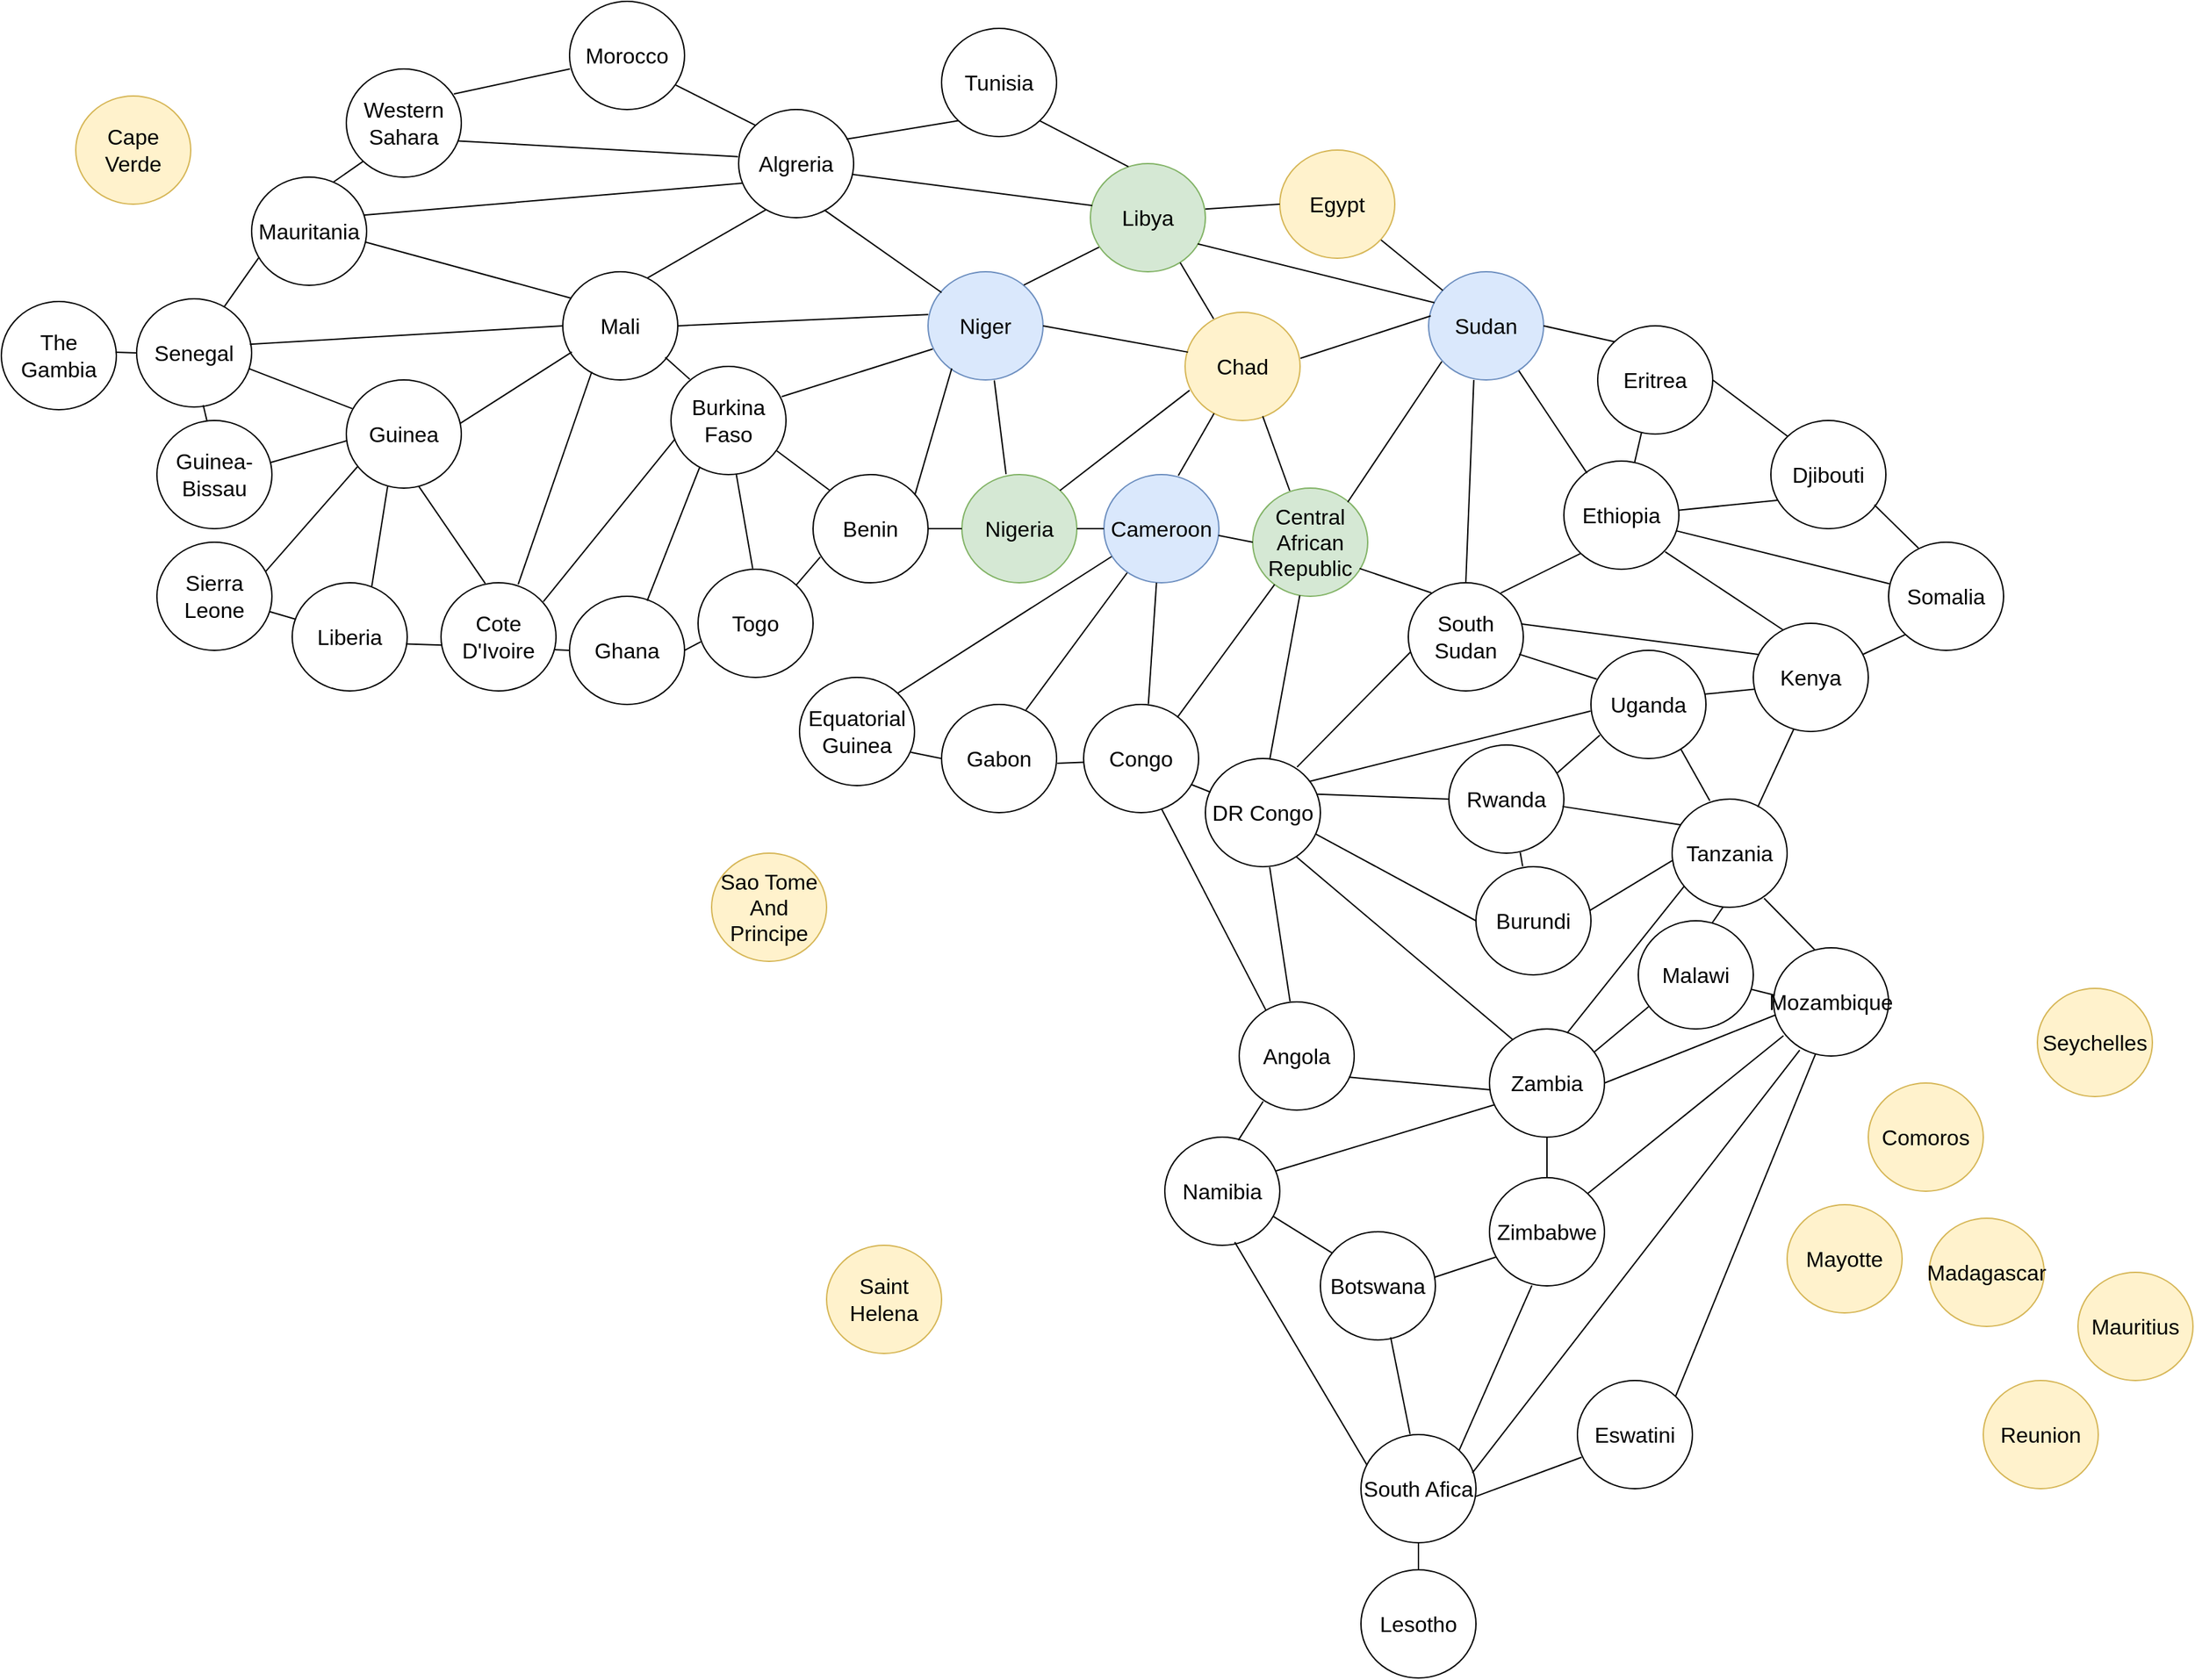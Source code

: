 <mxfile version="26.2.15">
  <diagram name="Page-1" id="aEk-lQ74VCgWazdqW7Ja">
    <mxGraphModel dx="2508" dy="3085" grid="0" gridSize="10" guides="1" tooltips="1" connect="1" arrows="1" fold="1" page="0" pageScale="1" pageWidth="850" pageHeight="1100" background="#ffffff" math="0" shadow="0">
      <root>
        <mxCell id="0" />
        <mxCell id="1" parent="0" />
        <mxCell id="F5DWce0XbcVeM6rwHEI0-1" value="Algreria" style="ellipse;whiteSpace=wrap;html=1;rounded=0;fontSize=16;" parent="1" vertex="1">
          <mxGeometry x="60" y="-550" width="85" height="80" as="geometry" />
        </mxCell>
        <mxCell id="F5DWce0XbcVeM6rwHEI0-4" value="Libya" style="ellipse;whiteSpace=wrap;html=1;rounded=0;fontSize=16;fillColor=#d5e8d4;strokeColor=#82b366;" parent="1" vertex="1">
          <mxGeometry x="320" y="-510" width="85" height="80" as="geometry" />
        </mxCell>
        <mxCell id="F5DWce0XbcVeM6rwHEI0-5" value="Tunisia" style="ellipse;whiteSpace=wrap;html=1;rounded=0;fontSize=16;" parent="1" vertex="1">
          <mxGeometry x="210" y="-610" width="85" height="80" as="geometry" />
        </mxCell>
        <mxCell id="F5DWce0XbcVeM6rwHEI0-6" value="Morocco" style="ellipse;whiteSpace=wrap;html=1;rounded=0;fontSize=16;" parent="1" vertex="1">
          <mxGeometry x="-65" y="-630" width="85" height="80" as="geometry" />
        </mxCell>
        <mxCell id="F5DWce0XbcVeM6rwHEI0-7" value="Niger" style="ellipse;whiteSpace=wrap;html=1;rounded=0;fontSize=16;fillColor=#dae8fc;strokeColor=#6c8ebf;" parent="1" vertex="1">
          <mxGeometry x="200" y="-430" width="85" height="80" as="geometry" />
        </mxCell>
        <mxCell id="F5DWce0XbcVeM6rwHEI0-8" value="Chad" style="ellipse;whiteSpace=wrap;html=1;rounded=0;fontSize=16;fillColor=#fff2cc;strokeColor=#d6b656;" parent="1" vertex="1">
          <mxGeometry x="390" y="-400" width="85" height="80" as="geometry" />
        </mxCell>
        <mxCell id="F5DWce0XbcVeM6rwHEI0-9" value="Mali" style="ellipse;whiteSpace=wrap;html=1;rounded=0;fontSize=16;" parent="1" vertex="1">
          <mxGeometry x="-70" y="-430" width="85" height="80" as="geometry" />
        </mxCell>
        <mxCell id="F5DWce0XbcVeM6rwHEI0-10" value="Western&lt;div&gt;Sahara&lt;/div&gt;" style="ellipse;whiteSpace=wrap;html=1;rounded=0;fontSize=16;" parent="1" vertex="1">
          <mxGeometry x="-230" y="-580" width="85" height="80" as="geometry" />
        </mxCell>
        <mxCell id="F5DWce0XbcVeM6rwHEI0-11" value="Mauritania" style="ellipse;whiteSpace=wrap;html=1;rounded=0;fontSize=16;" parent="1" vertex="1">
          <mxGeometry x="-300" y="-500" width="85" height="80" as="geometry" />
        </mxCell>
        <mxCell id="F5DWce0XbcVeM6rwHEI0-12" value="Egypt" style="ellipse;whiteSpace=wrap;html=1;rounded=0;fontSize=16;fillColor=#fff2cc;strokeColor=#d6b656;" parent="1" vertex="1">
          <mxGeometry x="460" y="-520" width="85" height="80" as="geometry" />
        </mxCell>
        <mxCell id="F5DWce0XbcVeM6rwHEI0-13" value="Sudan" style="ellipse;whiteSpace=wrap;html=1;rounded=0;fontSize=16;fillColor=#dae8fc;strokeColor=#6c8ebf;" parent="1" vertex="1">
          <mxGeometry x="570" y="-430" width="85" height="80" as="geometry" />
        </mxCell>
        <mxCell id="F5DWce0XbcVeM6rwHEI0-14" value="Eritrea" style="ellipse;whiteSpace=wrap;html=1;rounded=0;fontSize=16;" parent="1" vertex="1">
          <mxGeometry x="695" y="-390" width="85" height="80" as="geometry" />
        </mxCell>
        <mxCell id="UOOg0YcNDB3Gn0DjKwY9-1" value="Ethiopia" style="ellipse;whiteSpace=wrap;html=1;rounded=0;fontSize=16;" parent="1" vertex="1">
          <mxGeometry x="670" y="-290" width="85" height="80" as="geometry" />
        </mxCell>
        <mxCell id="UOOg0YcNDB3Gn0DjKwY9-2" value="Somalia" style="ellipse;whiteSpace=wrap;html=1;rounded=0;fontSize=16;" parent="1" vertex="1">
          <mxGeometry x="910" y="-230" width="85" height="80" as="geometry" />
        </mxCell>
        <mxCell id="UOOg0YcNDB3Gn0DjKwY9-3" value="Djibouti" style="ellipse;whiteSpace=wrap;html=1;rounded=0;fontSize=16;" parent="1" vertex="1">
          <mxGeometry x="823" y="-320" width="85" height="80" as="geometry" />
        </mxCell>
        <mxCell id="UOOg0YcNDB3Gn0DjKwY9-4" value="Seychelles" style="ellipse;whiteSpace=wrap;html=1;rounded=0;fontSize=16;fillColor=#fff2cc;strokeColor=#d6b656;" parent="1" vertex="1">
          <mxGeometry x="1020" y="100" width="85" height="80" as="geometry" />
        </mxCell>
        <mxCell id="UOOg0YcNDB3Gn0DjKwY9-5" value="Kenya" style="ellipse;whiteSpace=wrap;html=1;rounded=0;fontSize=16;" parent="1" vertex="1">
          <mxGeometry x="810" y="-170" width="85" height="80" as="geometry" />
        </mxCell>
        <mxCell id="UOOg0YcNDB3Gn0DjKwY9-6" value="South&lt;div&gt;Sudan&lt;/div&gt;" style="ellipse;whiteSpace=wrap;html=1;rounded=0;fontSize=16;" parent="1" vertex="1">
          <mxGeometry x="555" y="-200" width="85" height="80" as="geometry" />
        </mxCell>
        <mxCell id="UOOg0YcNDB3Gn0DjKwY9-7" value="Cape Verde" style="ellipse;whiteSpace=wrap;html=1;rounded=0;fontSize=16;fillColor=#fff2cc;strokeColor=#d6b656;" parent="1" vertex="1">
          <mxGeometry x="-430" y="-560" width="85" height="80" as="geometry" />
        </mxCell>
        <mxCell id="UOOg0YcNDB3Gn0DjKwY9-8" value="Senegal" style="ellipse;whiteSpace=wrap;html=1;rounded=0;fontSize=16;" parent="1" vertex="1">
          <mxGeometry x="-385" y="-410" width="85" height="80" as="geometry" />
        </mxCell>
        <mxCell id="UOOg0YcNDB3Gn0DjKwY9-9" value="Burkina&lt;div&gt;Faso&lt;/div&gt;" style="ellipse;whiteSpace=wrap;html=1;rounded=0;fontSize=16;" parent="1" vertex="1">
          <mxGeometry x="10" y="-360" width="85" height="80" as="geometry" />
        </mxCell>
        <mxCell id="UOOg0YcNDB3Gn0DjKwY9-11" value="Nigeria" style="ellipse;whiteSpace=wrap;html=1;rounded=0;fontSize=16;fillColor=#d5e8d4;strokeColor=#82b366;" parent="1" vertex="1">
          <mxGeometry x="225" y="-280" width="85" height="80" as="geometry" />
        </mxCell>
        <mxCell id="UOOg0YcNDB3Gn0DjKwY9-12" value="The Gambia" style="ellipse;whiteSpace=wrap;html=1;rounded=0;fontSize=16;" parent="1" vertex="1">
          <mxGeometry x="-485" y="-408" width="85" height="80" as="geometry" />
        </mxCell>
        <mxCell id="UOOg0YcNDB3Gn0DjKwY9-13" value="Guinea-&lt;div&gt;Bissau&lt;/div&gt;" style="ellipse;whiteSpace=wrap;html=1;rounded=0;fontSize=16;" parent="1" vertex="1">
          <mxGeometry x="-370" y="-320" width="85" height="80" as="geometry" />
        </mxCell>
        <mxCell id="UOOg0YcNDB3Gn0DjKwY9-14" value="Sierra&lt;div&gt;Leone&lt;/div&gt;" style="ellipse;whiteSpace=wrap;html=1;rounded=0;fontSize=16;" parent="1" vertex="1">
          <mxGeometry x="-370" y="-230" width="85" height="80" as="geometry" />
        </mxCell>
        <mxCell id="UOOg0YcNDB3Gn0DjKwY9-15" value="Liberia" style="ellipse;whiteSpace=wrap;html=1;rounded=0;fontSize=16;" parent="1" vertex="1">
          <mxGeometry x="-270" y="-200" width="85" height="80" as="geometry" />
        </mxCell>
        <mxCell id="UOOg0YcNDB3Gn0DjKwY9-16" value="Cote&lt;div&gt;D&#39;Ivoire&lt;/div&gt;" style="ellipse;whiteSpace=wrap;html=1;rounded=0;fontSize=16;" parent="1" vertex="1">
          <mxGeometry x="-160" y="-200" width="85" height="80" as="geometry" />
        </mxCell>
        <mxCell id="UOOg0YcNDB3Gn0DjKwY9-17" value="Ghana" style="ellipse;whiteSpace=wrap;html=1;rounded=0;fontSize=16;" parent="1" vertex="1">
          <mxGeometry x="-65" y="-190" width="85" height="80" as="geometry" />
        </mxCell>
        <mxCell id="UOOg0YcNDB3Gn0DjKwY9-18" value="Equatorial&lt;div&gt;Guinea&lt;/div&gt;" style="ellipse;whiteSpace=wrap;html=1;rounded=0;fontSize=16;" parent="1" vertex="1">
          <mxGeometry x="105" y="-130" width="85" height="80" as="geometry" />
        </mxCell>
        <mxCell id="UOOg0YcNDB3Gn0DjKwY9-19" value="Togo" style="ellipse;whiteSpace=wrap;html=1;rounded=0;fontSize=16;" parent="1" vertex="1">
          <mxGeometry x="30" y="-210" width="85" height="80" as="geometry" />
        </mxCell>
        <mxCell id="UOOg0YcNDB3Gn0DjKwY9-20" value="Benin" style="ellipse;whiteSpace=wrap;html=1;rounded=0;fontSize=16;" parent="1" vertex="1">
          <mxGeometry x="115" y="-280" width="85" height="80" as="geometry" />
        </mxCell>
        <mxCell id="UOOg0YcNDB3Gn0DjKwY9-21" value="Sao Tome&lt;div&gt;And Principe&lt;/div&gt;" style="ellipse;whiteSpace=wrap;html=1;rounded=0;fontSize=16;fillColor=#fff2cc;strokeColor=#d6b656;" parent="1" vertex="1">
          <mxGeometry x="40" width="85" height="80" as="geometry" />
        </mxCell>
        <mxCell id="UOOg0YcNDB3Gn0DjKwY9-22" value="Saint Helena" style="ellipse;whiteSpace=wrap;html=1;rounded=0;fontSize=16;fillColor=#fff2cc;strokeColor=#d6b656;" parent="1" vertex="1">
          <mxGeometry x="125" y="290" width="85" height="80" as="geometry" />
        </mxCell>
        <mxCell id="UOOg0YcNDB3Gn0DjKwY9-23" value="Cameroon" style="ellipse;whiteSpace=wrap;html=1;rounded=0;fontSize=16;fillColor=#dae8fc;strokeColor=#6c8ebf;" parent="1" vertex="1">
          <mxGeometry x="330" y="-280" width="85" height="80" as="geometry" />
        </mxCell>
        <mxCell id="UOOg0YcNDB3Gn0DjKwY9-24" value="Gabon" style="ellipse;whiteSpace=wrap;html=1;rounded=0;fontSize=16;" parent="1" vertex="1">
          <mxGeometry x="210" y="-110" width="85" height="80" as="geometry" />
        </mxCell>
        <mxCell id="UOOg0YcNDB3Gn0DjKwY9-25" value="Central&lt;div&gt;African Republic&lt;/div&gt;" style="ellipse;whiteSpace=wrap;html=1;rounded=0;fontSize=16;fillColor=#d5e8d4;strokeColor=#82b366;" parent="1" vertex="1">
          <mxGeometry x="440" y="-270" width="85" height="80" as="geometry" />
        </mxCell>
        <mxCell id="UOOg0YcNDB3Gn0DjKwY9-27" value="Congo" style="ellipse;whiteSpace=wrap;html=1;rounded=0;fontSize=16;" parent="1" vertex="1">
          <mxGeometry x="315" y="-110" width="85" height="80" as="geometry" />
        </mxCell>
        <mxCell id="UOOg0YcNDB3Gn0DjKwY9-28" value="DR Congo" style="ellipse;whiteSpace=wrap;html=1;rounded=0;fontSize=16;" parent="1" vertex="1">
          <mxGeometry x="405" y="-70" width="85" height="80" as="geometry" />
        </mxCell>
        <mxCell id="UOOg0YcNDB3Gn0DjKwY9-29" value="South Afica" style="ellipse;whiteSpace=wrap;html=1;rounded=0;fontSize=16;" parent="1" vertex="1">
          <mxGeometry x="520" y="430" width="85" height="80" as="geometry" />
        </mxCell>
        <mxCell id="UOOg0YcNDB3Gn0DjKwY9-30" value="Namibia" style="ellipse;whiteSpace=wrap;html=1;rounded=0;fontSize=16;" parent="1" vertex="1">
          <mxGeometry x="375" y="210" width="85" height="80" as="geometry" />
        </mxCell>
        <mxCell id="UOOg0YcNDB3Gn0DjKwY9-31" value="Angola" style="ellipse;whiteSpace=wrap;html=1;rounded=0;fontSize=16;" parent="1" vertex="1">
          <mxGeometry x="430" y="110" width="85" height="80" as="geometry" />
        </mxCell>
        <mxCell id="UOOg0YcNDB3Gn0DjKwY9-32" value="Zambia" style="ellipse;whiteSpace=wrap;html=1;rounded=0;fontSize=16;" parent="1" vertex="1">
          <mxGeometry x="615" y="130" width="85" height="80" as="geometry" />
        </mxCell>
        <mxCell id="UOOg0YcNDB3Gn0DjKwY9-33" value="Botswana" style="ellipse;whiteSpace=wrap;html=1;rounded=0;fontSize=16;" parent="1" vertex="1">
          <mxGeometry x="490" y="280" width="85" height="80" as="geometry" />
        </mxCell>
        <mxCell id="UOOg0YcNDB3Gn0DjKwY9-34" value="Zimbabwe" style="ellipse;whiteSpace=wrap;html=1;rounded=0;fontSize=16;" parent="1" vertex="1">
          <mxGeometry x="615" y="240" width="85" height="80" as="geometry" />
        </mxCell>
        <mxCell id="UOOg0YcNDB3Gn0DjKwY9-35" value="Lesotho" style="ellipse;whiteSpace=wrap;html=1;rounded=0;fontSize=16;" parent="1" vertex="1">
          <mxGeometry x="520" y="530" width="85" height="80" as="geometry" />
        </mxCell>
        <mxCell id="UOOg0YcNDB3Gn0DjKwY9-36" value="Eswatini" style="ellipse;whiteSpace=wrap;html=1;rounded=0;fontSize=16;" parent="1" vertex="1">
          <mxGeometry x="680" y="390" width="85" height="80" as="geometry" />
        </mxCell>
        <mxCell id="UOOg0YcNDB3Gn0DjKwY9-37" value="Uganda" style="ellipse;whiteSpace=wrap;html=1;rounded=0;fontSize=16;" parent="1" vertex="1">
          <mxGeometry x="690" y="-150" width="85" height="80" as="geometry" />
        </mxCell>
        <mxCell id="UOOg0YcNDB3Gn0DjKwY9-38" value="Tanzania" style="ellipse;whiteSpace=wrap;html=1;rounded=0;fontSize=16;" parent="1" vertex="1">
          <mxGeometry x="750" y="-40" width="85" height="80" as="geometry" />
        </mxCell>
        <mxCell id="UOOg0YcNDB3Gn0DjKwY9-39" value="Madagascar" style="ellipse;whiteSpace=wrap;html=1;rounded=0;fontSize=16;fillColor=#fff2cc;strokeColor=#d6b656;" parent="1" vertex="1">
          <mxGeometry x="940" y="270" width="85" height="80" as="geometry" />
        </mxCell>
        <mxCell id="UOOg0YcNDB3Gn0DjKwY9-40" value="Burundi" style="ellipse;whiteSpace=wrap;html=1;rounded=0;fontSize=16;" parent="1" vertex="1">
          <mxGeometry x="605" y="10" width="85" height="80" as="geometry" />
        </mxCell>
        <mxCell id="UOOg0YcNDB3Gn0DjKwY9-41" value="Rwanda" style="ellipse;whiteSpace=wrap;html=1;rounded=0;fontSize=16;" parent="1" vertex="1">
          <mxGeometry x="585" y="-80" width="85" height="80" as="geometry" />
        </mxCell>
        <mxCell id="UOOg0YcNDB3Gn0DjKwY9-42" value="Malawi" style="ellipse;whiteSpace=wrap;html=1;rounded=0;fontSize=16;" parent="1" vertex="1">
          <mxGeometry x="725" y="50" width="85" height="80" as="geometry" />
        </mxCell>
        <mxCell id="UOOg0YcNDB3Gn0DjKwY9-43" value="Mozambique" style="ellipse;whiteSpace=wrap;html=1;rounded=0;fontSize=16;" parent="1" vertex="1">
          <mxGeometry x="825" y="70" width="85" height="80" as="geometry" />
        </mxCell>
        <mxCell id="UOOg0YcNDB3Gn0DjKwY9-44" value="Mauritius" style="ellipse;whiteSpace=wrap;html=1;rounded=0;fontSize=16;fillColor=#fff2cc;strokeColor=#d6b656;" parent="1" vertex="1">
          <mxGeometry x="1050" y="310" width="85" height="80" as="geometry" />
        </mxCell>
        <mxCell id="UOOg0YcNDB3Gn0DjKwY9-45" value="Reunion" style="ellipse;whiteSpace=wrap;html=1;rounded=0;fontSize=16;fillColor=#fff2cc;strokeColor=#d6b656;" parent="1" vertex="1">
          <mxGeometry x="980" y="390" width="85" height="80" as="geometry" />
        </mxCell>
        <mxCell id="UOOg0YcNDB3Gn0DjKwY9-46" value="Comoros" style="ellipse;whiteSpace=wrap;html=1;rounded=0;fontSize=16;fillColor=#fff2cc;strokeColor=#d6b656;" parent="1" vertex="1">
          <mxGeometry x="895" y="170" width="85" height="80" as="geometry" />
        </mxCell>
        <mxCell id="UOOg0YcNDB3Gn0DjKwY9-47" value="Mayotte" style="ellipse;whiteSpace=wrap;html=1;rounded=0;fontSize=16;fillColor=#fff2cc;strokeColor=#d6b656;" parent="1" vertex="1">
          <mxGeometry x="835" y="260" width="85" height="80" as="geometry" />
        </mxCell>
        <mxCell id="XQ_mPtuykquhgqX__YbR-1" value="" style="endArrow=none;html=1;rounded=0;exitX=1.003;exitY=0.425;exitDx=0;exitDy=0;exitPerimeter=0;entryX=0.019;entryY=0.408;entryDx=0;entryDy=0;entryPerimeter=0;fontSize=16;" parent="1" source="F5DWce0XbcVeM6rwHEI0-8" target="F5DWce0XbcVeM6rwHEI0-13" edge="1">
          <mxGeometry width="50" height="50" relative="1" as="geometry">
            <mxPoint x="412.5" y="-560" as="sourcePoint" />
            <mxPoint x="527.5" y="-620" as="targetPoint" />
          </mxGeometry>
        </mxCell>
        <mxCell id="XQ_mPtuykquhgqX__YbR-2" value="" style="endArrow=none;html=1;rounded=0;entryX=0;entryY=1;entryDx=0;entryDy=0;exitX=0.936;exitY=0.274;exitDx=0;exitDy=0;exitPerimeter=0;fontSize=16;" parent="1" source="F5DWce0XbcVeM6rwHEI0-1" target="F5DWce0XbcVeM6rwHEI0-5" edge="1">
          <mxGeometry width="50" height="50" relative="1" as="geometry">
            <mxPoint x="230" y="-499" as="sourcePoint" />
            <mxPoint x="450" y="-830" as="targetPoint" />
          </mxGeometry>
        </mxCell>
        <mxCell id="XQ_mPtuykquhgqX__YbR-4" value="" style="endArrow=none;html=1;rounded=0;entryX=0.331;entryY=0.029;entryDx=0;entryDy=0;entryPerimeter=0;exitX=1;exitY=1;exitDx=0;exitDy=0;fontSize=16;" parent="1" source="F5DWce0XbcVeM6rwHEI0-5" target="F5DWce0XbcVeM6rwHEI0-4" edge="1">
          <mxGeometry width="50" height="50" relative="1" as="geometry">
            <mxPoint x="420" y="-540" as="sourcePoint" />
            <mxPoint x="250.43" y="-580.28" as="targetPoint" />
          </mxGeometry>
        </mxCell>
        <mxCell id="XQ_mPtuykquhgqX__YbR-5" value="" style="endArrow=none;html=1;rounded=0;exitX=0.999;exitY=0.42;exitDx=0;exitDy=0;entryX=0;entryY=0.5;entryDx=0;entryDy=0;fontSize=16;exitPerimeter=0;" parent="1" source="F5DWce0XbcVeM6rwHEI0-4" target="F5DWce0XbcVeM6rwHEI0-12" edge="1">
          <mxGeometry width="50" height="50" relative="1" as="geometry">
            <mxPoint x="432.5" y="-610" as="sourcePoint" />
            <mxPoint x="547.5" y="-670" as="targetPoint" />
          </mxGeometry>
        </mxCell>
        <mxCell id="XQ_mPtuykquhgqX__YbR-6" value="" style="endArrow=none;html=1;rounded=0;exitX=0.881;exitY=0.831;exitDx=0;exitDy=0;exitPerimeter=0;fontSize=16;" parent="1" source="F5DWce0XbcVeM6rwHEI0-12" target="F5DWce0XbcVeM6rwHEI0-13" edge="1">
          <mxGeometry width="50" height="50" relative="1" as="geometry">
            <mxPoint x="442.5" y="-600" as="sourcePoint" />
            <mxPoint x="557.5" y="-660" as="targetPoint" />
          </mxGeometry>
        </mxCell>
        <mxCell id="XQ_mPtuykquhgqX__YbR-7" value="" style="endArrow=none;html=1;rounded=0;exitX=0.781;exitY=0.915;exitDx=0;exitDy=0;entryX=0.248;entryY=0.06;entryDx=0;entryDy=0;entryPerimeter=0;exitPerimeter=0;fontSize=16;" parent="1" source="F5DWce0XbcVeM6rwHEI0-4" target="F5DWce0XbcVeM6rwHEI0-8" edge="1">
          <mxGeometry width="50" height="50" relative="1" as="geometry">
            <mxPoint x="452.5" y="-590" as="sourcePoint" />
            <mxPoint x="567.5" y="-650" as="targetPoint" />
            <Array as="points" />
          </mxGeometry>
        </mxCell>
        <mxCell id="XQ_mPtuykquhgqX__YbR-8" value="" style="endArrow=none;html=1;rounded=0;entryX=0;entryY=0;entryDx=0;entryDy=0;exitX=0.924;exitY=0.774;exitDx=0;exitDy=0;exitPerimeter=0;fontSize=16;" parent="1" source="F5DWce0XbcVeM6rwHEI0-6" target="F5DWce0XbcVeM6rwHEI0-1" edge="1">
          <mxGeometry width="50" height="50" relative="1" as="geometry">
            <mxPoint x="172.43" y="-527.28" as="sourcePoint" />
            <mxPoint x="210.43" y="-560.28" as="targetPoint" />
          </mxGeometry>
        </mxCell>
        <mxCell id="XQ_mPtuykquhgqX__YbR-9" value="" style="endArrow=none;html=1;rounded=0;entryX=0.935;entryY=0.231;entryDx=0;entryDy=0;entryPerimeter=0;exitX=0.003;exitY=0.625;exitDx=0;exitDy=0;exitPerimeter=0;fontSize=16;" parent="1" source="F5DWce0XbcVeM6rwHEI0-6" target="F5DWce0XbcVeM6rwHEI0-10" edge="1">
          <mxGeometry width="50" height="50" relative="1" as="geometry">
            <mxPoint x="132.43" y="-600" as="sourcePoint" />
            <mxPoint x="170.43" y="-633" as="targetPoint" />
          </mxGeometry>
        </mxCell>
        <mxCell id="XQ_mPtuykquhgqX__YbR-11" value="" style="endArrow=none;html=1;rounded=0;entryX=0.972;entryY=0.352;entryDx=0;entryDy=0;entryPerimeter=0;exitX=0.029;exitY=0.682;exitDx=0;exitDy=0;fontSize=16;exitPerimeter=0;" parent="1" source="F5DWce0XbcVeM6rwHEI0-1" target="F5DWce0XbcVeM6rwHEI0-11" edge="1">
          <mxGeometry width="50" height="50" relative="1" as="geometry">
            <mxPoint x="90.43" y="-466.72" as="sourcePoint" />
            <mxPoint x="62.43" y="-429.72" as="targetPoint" />
          </mxGeometry>
        </mxCell>
        <mxCell id="XQ_mPtuykquhgqX__YbR-12" value="" style="endArrow=none;html=1;rounded=0;entryX=0.734;entryY=0.058;entryDx=0;entryDy=0;exitX=0.236;exitY=0.927;exitDx=0;exitDy=0;exitPerimeter=0;entryPerimeter=0;fontSize=16;" parent="1" source="F5DWce0XbcVeM6rwHEI0-1" target="F5DWce0XbcVeM6rwHEI0-9" edge="1">
          <mxGeometry width="50" height="50" relative="1" as="geometry">
            <mxPoint x="100" y="-472.24" as="sourcePoint" />
            <mxPoint x="41" y="-410.24" as="targetPoint" />
          </mxGeometry>
        </mxCell>
        <mxCell id="XQ_mPtuykquhgqX__YbR-13" value="" style="endArrow=none;html=1;rounded=0;exitX=0.025;exitY=0.368;exitDx=0;exitDy=0;entryX=1;entryY=0.5;entryDx=0;entryDy=0;fontSize=16;exitPerimeter=0;" parent="1" source="F5DWce0XbcVeM6rwHEI0-8" target="F5DWce0XbcVeM6rwHEI0-7" edge="1">
          <mxGeometry width="50" height="50" relative="1" as="geometry">
            <mxPoint x="295.64" y="-279.2" as="sourcePoint" />
            <mxPoint x="309.64" y="-220.2" as="targetPoint" />
            <Array as="points" />
          </mxGeometry>
        </mxCell>
        <mxCell id="XQ_mPtuykquhgqX__YbR-14" value="" style="endArrow=none;html=1;rounded=0;exitX=1;exitY=0.5;exitDx=0;exitDy=0;entryX=0.002;entryY=0.395;entryDx=0;entryDy=0;entryPerimeter=0;fontSize=16;" parent="1" source="F5DWce0XbcVeM6rwHEI0-9" target="F5DWce0XbcVeM6rwHEI0-7" edge="1">
          <mxGeometry width="50" height="50" relative="1" as="geometry">
            <mxPoint x="436" y="-230" as="sourcePoint" />
            <mxPoint x="242" y="-370" as="targetPoint" />
            <Array as="points" />
          </mxGeometry>
        </mxCell>
        <mxCell id="XQ_mPtuykquhgqX__YbR-15" value="" style="endArrow=none;html=1;rounded=0;exitX=0.075;exitY=0.773;exitDx=0;exitDy=0;entryX=0.833;entryY=0.123;entryDx=0;entryDy=0;entryPerimeter=0;exitPerimeter=0;fontSize=16;" parent="1" source="F5DWce0XbcVeM6rwHEI0-4" target="F5DWce0XbcVeM6rwHEI0-7" edge="1">
          <mxGeometry width="50" height="50" relative="1" as="geometry">
            <mxPoint x="400" y="-269" as="sourcePoint" />
            <mxPoint x="414" y="-210" as="targetPoint" />
            <Array as="points" />
          </mxGeometry>
        </mxCell>
        <mxCell id="XQ_mPtuykquhgqX__YbR-17" value="" style="endArrow=none;html=1;rounded=0;entryX=0.714;entryY=0.044;entryDx=0;entryDy=0;exitX=0;exitY=1;exitDx=0;exitDy=0;fontSize=16;entryPerimeter=0;" parent="1" source="F5DWce0XbcVeM6rwHEI0-10" target="F5DWce0XbcVeM6rwHEI0-11" edge="1">
          <mxGeometry width="50" height="50" relative="1" as="geometry">
            <mxPoint x="-43.0" y="-296" as="sourcePoint" />
            <mxPoint x="23.0" y="-330" as="targetPoint" />
          </mxGeometry>
        </mxCell>
        <mxCell id="XQ_mPtuykquhgqX__YbR-18" value="" style="endArrow=none;html=1;rounded=0;entryX=0;entryY=0.5;entryDx=0;entryDy=0;exitX=0.987;exitY=0.618;exitDx=0;exitDy=0;exitPerimeter=0;fontSize=16;" parent="1" source="UOOg0YcNDB3Gn0DjKwY9-16" target="UOOg0YcNDB3Gn0DjKwY9-17" edge="1">
          <mxGeometry width="50" height="50" relative="1" as="geometry">
            <mxPoint x="-58.73" y="-370.0" as="sourcePoint" />
            <mxPoint x="3.735" y="-368.32" as="targetPoint" />
          </mxGeometry>
        </mxCell>
        <mxCell id="XQ_mPtuykquhgqX__YbR-19" value="" style="endArrow=none;html=1;rounded=0;exitX=1;exitY=0.5;exitDx=0;exitDy=0;entryX=0;entryY=0;entryDx=0;entryDy=0;fontSize=16;" parent="1" source="F5DWce0XbcVeM6rwHEI0-13" target="F5DWce0XbcVeM6rwHEI0-14" edge="1">
          <mxGeometry width="50" height="50" relative="1" as="geometry">
            <mxPoint x="790.28" y="-408.2" as="sourcePoint" />
            <mxPoint x="820.28" y="-372.2" as="targetPoint" />
            <Array as="points" />
          </mxGeometry>
        </mxCell>
        <mxCell id="XQ_mPtuykquhgqX__YbR-22" value="" style="endArrow=none;html=1;rounded=0;exitX=1;exitY=0.5;exitDx=0;exitDy=0;entryX=0;entryY=0;entryDx=0;entryDy=0;fontSize=16;" parent="1" source="F5DWce0XbcVeM6rwHEI0-14" target="UOOg0YcNDB3Gn0DjKwY9-3" edge="1">
          <mxGeometry width="50" height="50" relative="1" as="geometry">
            <mxPoint x="820" y="-370" as="sourcePoint" />
            <mxPoint x="850" y="-334" as="targetPoint" />
            <Array as="points" />
          </mxGeometry>
        </mxCell>
        <mxCell id="XQ_mPtuykquhgqX__YbR-23" value="" style="endArrow=none;html=1;rounded=0;exitX=0.9;exitY=0.78;exitDx=0;exitDy=0;entryX=0.26;entryY=0.055;entryDx=0;entryDy=0;entryPerimeter=0;exitPerimeter=0;fontSize=16;" parent="1" source="UOOg0YcNDB3Gn0DjKwY9-3" target="UOOg0YcNDB3Gn0DjKwY9-2" edge="1">
          <mxGeometry width="50" height="50" relative="1" as="geometry">
            <mxPoint x="750.28" y="-356.2" as="sourcePoint" />
            <mxPoint x="780.28" y="-320.2" as="targetPoint" />
            <Array as="points" />
          </mxGeometry>
        </mxCell>
        <mxCell id="XQ_mPtuykquhgqX__YbR-24" value="" style="endArrow=none;html=1;rounded=0;exitX=0.201;exitY=0.112;exitDx=0;exitDy=0;entryX=0.784;entryY=0.915;entryDx=0;entryDy=0;entryPerimeter=0;exitPerimeter=0;fontSize=16;" parent="1" source="UOOg0YcNDB3Gn0DjKwY9-1" target="F5DWce0XbcVeM6rwHEI0-13" edge="1">
          <mxGeometry width="50" height="50" relative="1" as="geometry">
            <mxPoint x="380.28" y="-306.2" as="sourcePoint" />
            <mxPoint x="410.28" y="-270.2" as="targetPoint" />
            <Array as="points" />
          </mxGeometry>
        </mxCell>
        <mxCell id="XQ_mPtuykquhgqX__YbR-25" value="" style="endArrow=none;html=1;rounded=0;exitX=0.615;exitY=0.012;exitDx=0;exitDy=0;entryX=0.381;entryY=0.986;entryDx=0;entryDy=0;entryPerimeter=0;exitPerimeter=0;fontSize=16;" parent="1" source="UOOg0YcNDB3Gn0DjKwY9-1" target="F5DWce0XbcVeM6rwHEI0-14" edge="1">
          <mxGeometry width="50" height="50" relative="1" as="geometry">
            <mxPoint x="718.76" y="-148.8" as="sourcePoint" />
            <mxPoint x="659.76" y="-179.8" as="targetPoint" />
            <Array as="points" />
          </mxGeometry>
        </mxCell>
        <mxCell id="XQ_mPtuykquhgqX__YbR-26" value="" style="endArrow=none;html=1;rounded=0;exitX=0.997;exitY=0.454;exitDx=0;exitDy=0;entryX=0.058;entryY=0.738;entryDx=0;entryDy=0;entryPerimeter=0;exitPerimeter=0;fontSize=16;" parent="1" source="UOOg0YcNDB3Gn0DjKwY9-1" target="UOOg0YcNDB3Gn0DjKwY9-3" edge="1">
          <mxGeometry width="50" height="50" relative="1" as="geometry">
            <mxPoint x="798.76" y="-140" as="sourcePoint" />
            <mxPoint x="739.76" y="-171" as="targetPoint" />
            <Array as="points" />
          </mxGeometry>
        </mxCell>
        <mxCell id="XQ_mPtuykquhgqX__YbR-27" value="" style="endArrow=none;html=1;rounded=0;exitX=0.982;exitY=0.646;exitDx=0;exitDy=0;exitPerimeter=0;entryX=0.008;entryY=0.384;entryDx=0;entryDy=0;entryPerimeter=0;fontSize=16;" parent="1" source="UOOg0YcNDB3Gn0DjKwY9-1" target="UOOg0YcNDB3Gn0DjKwY9-2" edge="1">
          <mxGeometry width="50" height="50" relative="1" as="geometry">
            <mxPoint x="720.36" y="-181.68" as="sourcePoint" />
            <mxPoint x="858" y="-180" as="targetPoint" />
            <Array as="points" />
          </mxGeometry>
        </mxCell>
        <mxCell id="XQ_mPtuykquhgqX__YbR-28" value="" style="endArrow=none;html=1;rounded=0;exitX=0;exitY=1;exitDx=0;exitDy=0;entryX=0.804;entryY=0.094;entryDx=0;entryDy=0;entryPerimeter=0;fontSize=16;" parent="1" source="UOOg0YcNDB3Gn0DjKwY9-1" target="UOOg0YcNDB3Gn0DjKwY9-6" edge="1">
          <mxGeometry width="50" height="50" relative="1" as="geometry">
            <mxPoint x="651" y="-141.04" as="sourcePoint" />
            <mxPoint x="809" y="-100.04" as="targetPoint" />
            <Array as="points" />
          </mxGeometry>
        </mxCell>
        <mxCell id="XQ_mPtuykquhgqX__YbR-29" value="" style="endArrow=none;html=1;rounded=0;exitX=0.008;exitY=0.61;exitDx=0;exitDy=0;entryX=0.988;entryY=0.405;entryDx=0;entryDy=0;entryPerimeter=0;fontSize=16;exitPerimeter=0;" parent="1" source="UOOg0YcNDB3Gn0DjKwY9-5" target="UOOg0YcNDB3Gn0DjKwY9-37" edge="1">
          <mxGeometry width="50" height="50" relative="1" as="geometry">
            <mxPoint x="630" y="-202.0" as="sourcePoint" />
            <mxPoint x="677.36" y="-120.0" as="targetPoint" />
            <Array as="points" />
          </mxGeometry>
        </mxCell>
        <mxCell id="XQ_mPtuykquhgqX__YbR-30" value="" style="endArrow=none;html=1;rounded=0;exitX=0;exitY=1;exitDx=0;exitDy=0;entryX=0.956;entryY=0.286;entryDx=0;entryDy=0;entryPerimeter=0;fontSize=16;" parent="1" source="UOOg0YcNDB3Gn0DjKwY9-2" target="UOOg0YcNDB3Gn0DjKwY9-5" edge="1">
          <mxGeometry width="50" height="50" relative="1" as="geometry">
            <mxPoint x="926.745" y="-161.32" as="sourcePoint" />
            <mxPoint x="887.69" y="-158.68" as="targetPoint" />
            <Array as="points" />
          </mxGeometry>
        </mxCell>
        <mxCell id="XQ_mPtuykquhgqX__YbR-31" value="" style="endArrow=none;html=1;rounded=0;exitX=0.963;exitY=0.66;exitDx=0;exitDy=0;entryX=0.05;entryY=0.266;entryDx=0;entryDy=0;entryPerimeter=0;exitPerimeter=0;fontSize=16;" parent="1" source="UOOg0YcNDB3Gn0DjKwY9-6" target="UOOg0YcNDB3Gn0DjKwY9-37" edge="1">
          <mxGeometry width="50" height="50" relative="1" as="geometry">
            <mxPoint x="460.04" y="-121.32" as="sourcePoint" />
            <mxPoint x="507.04" y="-39.32" as="targetPoint" />
            <Array as="points" />
          </mxGeometry>
        </mxCell>
        <mxCell id="XQ_mPtuykquhgqX__YbR-32" value="" style="endArrow=none;html=1;rounded=0;exitX=0.5;exitY=0;exitDx=0;exitDy=0;entryX=0.393;entryY=1;entryDx=0;entryDy=0;entryPerimeter=0;fontSize=16;" parent="1" source="UOOg0YcNDB3Gn0DjKwY9-6" target="F5DWce0XbcVeM6rwHEI0-13" edge="1">
          <mxGeometry width="50" height="50" relative="1" as="geometry">
            <mxPoint x="557.76" y="-244.8" as="sourcePoint" />
            <mxPoint x="519.76" y="-279.8" as="targetPoint" />
            <Array as="points" />
          </mxGeometry>
        </mxCell>
        <mxCell id="XQ_mPtuykquhgqX__YbR-33" value="" style="endArrow=none;html=1;rounded=0;exitX=0.322;exitY=0.025;exitDx=0;exitDy=0;entryX=0.675;entryY=0.96;entryDx=0;entryDy=0;entryPerimeter=0;fontSize=16;exitPerimeter=0;" parent="1" source="UOOg0YcNDB3Gn0DjKwY9-25" target="F5DWce0XbcVeM6rwHEI0-8" edge="1">
          <mxGeometry width="50" height="50" relative="1" as="geometry">
            <mxPoint x="520" y="-186" as="sourcePoint" />
            <mxPoint x="533" y="-290" as="targetPoint" />
            <Array as="points" />
          </mxGeometry>
        </mxCell>
        <mxCell id="XQ_mPtuykquhgqX__YbR-34" value="" style="endArrow=none;html=1;rounded=0;exitX=0.826;exitY=0.13;exitDx=0;exitDy=0;entryX=0.115;entryY=0.83;entryDx=0;entryDy=0;entryPerimeter=0;exitPerimeter=0;fontSize=16;" parent="1" source="UOOg0YcNDB3Gn0DjKwY9-25" target="F5DWce0XbcVeM6rwHEI0-13" edge="1">
          <mxGeometry width="50" height="50" relative="1" as="geometry">
            <mxPoint x="527.36" y="-216" as="sourcePoint" />
            <mxPoint x="540.36" y="-320" as="targetPoint" />
            <Array as="points" />
          </mxGeometry>
        </mxCell>
        <mxCell id="XQ_mPtuykquhgqX__YbR-35" value="" style="endArrow=none;html=1;rounded=0;exitX=0.202;exitY=0.094;exitDx=0;exitDy=0;entryX=0.929;entryY=0.743;entryDx=0;entryDy=0;entryPerimeter=0;exitPerimeter=0;fontSize=16;" parent="1" source="UOOg0YcNDB3Gn0DjKwY9-6" target="UOOg0YcNDB3Gn0DjKwY9-25" edge="1">
          <mxGeometry width="50" height="50" relative="1" as="geometry">
            <mxPoint x="527.36" y="-196" as="sourcePoint" />
            <mxPoint x="540.36" y="-300" as="targetPoint" />
            <Array as="points" />
          </mxGeometry>
        </mxCell>
        <mxCell id="XQ_mPtuykquhgqX__YbR-36" value="" style="endArrow=none;html=1;rounded=0;exitX=0;exitY=0.5;exitDx=0;exitDy=0;entryX=0.996;entryY=0.563;entryDx=0;entryDy=0;fontSize=16;entryPerimeter=0;" parent="1" source="UOOg0YcNDB3Gn0DjKwY9-25" target="UOOg0YcNDB3Gn0DjKwY9-23" edge="1">
          <mxGeometry width="50" height="50" relative="1" as="geometry">
            <mxPoint x="356.5" y="-272" as="sourcePoint" />
            <mxPoint x="343.5" y="-228" as="targetPoint" />
            <Array as="points" />
          </mxGeometry>
        </mxCell>
        <mxCell id="XQ_mPtuykquhgqX__YbR-38" value="" style="endArrow=none;html=1;rounded=0;exitX=0.252;exitY=0.935;exitDx=0;exitDy=0;entryX=0.647;entryY=0.01;entryDx=0;entryDy=0;fontSize=16;exitPerimeter=0;entryPerimeter=0;" parent="1" source="F5DWce0XbcVeM6rwHEI0-8" target="UOOg0YcNDB3Gn0DjKwY9-23" edge="1">
          <mxGeometry width="50" height="50" relative="1" as="geometry">
            <mxPoint x="243" y="-320" as="sourcePoint" />
            <mxPoint x="230" y="-276" as="targetPoint" />
            <Array as="points" />
          </mxGeometry>
        </mxCell>
        <mxCell id="XQ_mPtuykquhgqX__YbR-39" value="" style="endArrow=none;html=1;rounded=0;entryX=0;entryY=0.5;entryDx=0;entryDy=0;exitX=1;exitY=0.5;exitDx=0;exitDy=0;fontSize=16;" parent="1" source="UOOg0YcNDB3Gn0DjKwY9-11" target="UOOg0YcNDB3Gn0DjKwY9-23" edge="1">
          <mxGeometry width="50" height="50" relative="1" as="geometry">
            <mxPoint x="220" y="-310" as="sourcePoint" />
            <mxPoint x="290" y="-310.0" as="targetPoint" />
            <Array as="points" />
          </mxGeometry>
        </mxCell>
        <mxCell id="XQ_mPtuykquhgqX__YbR-41" value="" style="endArrow=none;html=1;rounded=0;entryX=0.576;entryY=1.004;entryDx=0;entryDy=0;exitX=0.384;exitY=-0.004;exitDx=0;exitDy=0;exitPerimeter=0;fontSize=16;entryPerimeter=0;" parent="1" source="UOOg0YcNDB3Gn0DjKwY9-11" target="F5DWce0XbcVeM6rwHEI0-7" edge="1">
          <mxGeometry width="50" height="50" relative="1" as="geometry">
            <mxPoint x="180" y="-300" as="sourcePoint" />
            <mxPoint x="250" y="-300.0" as="targetPoint" />
            <Array as="points" />
          </mxGeometry>
        </mxCell>
        <mxCell id="XQ_mPtuykquhgqX__YbR-42" value="" style="endArrow=none;html=1;rounded=0;entryX=0.039;entryY=0.721;entryDx=0;entryDy=0;exitX=1;exitY=0;exitDx=0;exitDy=0;entryPerimeter=0;fontSize=16;" parent="1" source="UOOg0YcNDB3Gn0DjKwY9-11" target="F5DWce0XbcVeM6rwHEI0-8" edge="1">
          <mxGeometry width="50" height="50" relative="1" as="geometry">
            <mxPoint x="228.43" y="-271.28" as="sourcePoint" />
            <mxPoint x="280.43" y="-320.28" as="targetPoint" />
            <Array as="points" />
          </mxGeometry>
        </mxCell>
        <mxCell id="XQ_mPtuykquhgqX__YbR-43" value="" style="endArrow=none;html=1;rounded=0;entryX=0;entryY=0.5;entryDx=0;entryDy=0;exitX=1;exitY=0.5;exitDx=0;exitDy=0;fontSize=16;" parent="1" source="UOOg0YcNDB3Gn0DjKwY9-20" target="UOOg0YcNDB3Gn0DjKwY9-11" edge="1">
          <mxGeometry width="50" height="50" relative="1" as="geometry">
            <mxPoint x="119.88" y="-271.28" as="sourcePoint" />
            <mxPoint x="171.88" y="-320.28" as="targetPoint" />
            <Array as="points" />
          </mxGeometry>
        </mxCell>
        <mxCell id="XQ_mPtuykquhgqX__YbR-44" value="" style="endArrow=none;html=1;rounded=0;entryX=0.206;entryY=0.894;entryDx=0;entryDy=0;exitX=0.885;exitY=0.19;exitDx=0;exitDy=0;exitPerimeter=0;entryPerimeter=0;fontSize=16;" parent="1" source="UOOg0YcNDB3Gn0DjKwY9-20" target="F5DWce0XbcVeM6rwHEI0-7" edge="1">
          <mxGeometry width="50" height="50" relative="1" as="geometry">
            <mxPoint x="154.15" y="-271.28" as="sourcePoint" />
            <mxPoint x="206.15" y="-320.28" as="targetPoint" />
            <Array as="points" />
          </mxGeometry>
        </mxCell>
        <mxCell id="XQ_mPtuykquhgqX__YbR-47" value="" style="endArrow=none;html=1;rounded=0;entryX=0.962;entryY=0.28;entryDx=0;entryDy=0;exitX=0.041;exitY=0.714;exitDx=0;exitDy=0;exitPerimeter=0;entryPerimeter=0;fontSize=16;" parent="1" source="F5DWce0XbcVeM6rwHEI0-7" target="UOOg0YcNDB3Gn0DjKwY9-9" edge="1">
          <mxGeometry width="50" height="50" relative="1" as="geometry">
            <mxPoint x="-7.43" y="-320.28" as="sourcePoint" />
            <mxPoint x="54.57" y="-318.28" as="targetPoint" />
          </mxGeometry>
        </mxCell>
        <mxCell id="XQ_mPtuykquhgqX__YbR-48" value="" style="endArrow=none;html=1;rounded=0;exitX=0.891;exitY=0.79;exitDx=0;exitDy=0;entryX=0.163;entryY=0.119;entryDx=0;entryDy=0;exitPerimeter=0;entryPerimeter=0;fontSize=16;" parent="1" source="F5DWce0XbcVeM6rwHEI0-9" target="UOOg0YcNDB3Gn0DjKwY9-9" edge="1">
          <mxGeometry width="50" height="50" relative="1" as="geometry">
            <mxPoint x="160" y="-390" as="sourcePoint" />
            <mxPoint x="200" y="-370" as="targetPoint" />
            <Array as="points" />
          </mxGeometry>
        </mxCell>
        <mxCell id="XQ_mPtuykquhgqX__YbR-49" value="" style="endArrow=none;html=1;rounded=0;entryX=0;entryY=0;entryDx=0;entryDy=0;exitX=0.921;exitY=0.781;exitDx=0;exitDy=0;exitPerimeter=0;fontSize=16;" parent="1" source="UOOg0YcNDB3Gn0DjKwY9-9" target="UOOg0YcNDB3Gn0DjKwY9-20" edge="1">
          <mxGeometry width="50" height="50" relative="1" as="geometry">
            <mxPoint x="0.04" y="-390.28" as="sourcePoint" />
            <mxPoint x="62.04" y="-388.28" as="targetPoint" />
          </mxGeometry>
        </mxCell>
        <mxCell id="XQ_mPtuykquhgqX__YbR-50" value="" style="endArrow=none;html=1;rounded=0;entryX=1;entryY=0;entryDx=0;entryDy=0;exitX=0.063;exitY=0.762;exitDx=0;exitDy=0;exitPerimeter=0;fontSize=16;" parent="1" source="UOOg0YcNDB3Gn0DjKwY9-20" target="UOOg0YcNDB3Gn0DjKwY9-19" edge="1">
          <mxGeometry width="50" height="50" relative="1" as="geometry">
            <mxPoint x="1.31" y="-350.28" as="sourcePoint" />
            <mxPoint x="63.31" y="-348.28" as="targetPoint" />
          </mxGeometry>
        </mxCell>
        <mxCell id="XQ_mPtuykquhgqX__YbR-51" value="" style="endArrow=none;html=1;rounded=0;entryX=0.568;entryY=0.999;entryDx=0;entryDy=0;exitX=0.475;exitY=-0.007;exitDx=0;exitDy=0;exitPerimeter=0;entryPerimeter=0;fontSize=16;" parent="1" source="UOOg0YcNDB3Gn0DjKwY9-19" target="UOOg0YcNDB3Gn0DjKwY9-9" edge="1">
          <mxGeometry width="50" height="50" relative="1" as="geometry">
            <mxPoint x="59.85" y="-344.84" as="sourcePoint" />
            <mxPoint x="-29.15" y="-319.84" as="targetPoint" />
          </mxGeometry>
        </mxCell>
        <mxCell id="XQ_mPtuykquhgqX__YbR-52" value="" style="endArrow=none;html=1;rounded=0;entryX=0.023;entryY=0.671;entryDx=0;entryDy=0;exitX=1;exitY=0.5;exitDx=0;exitDy=0;entryPerimeter=0;fontSize=16;" parent="1" source="UOOg0YcNDB3Gn0DjKwY9-17" target="UOOg0YcNDB3Gn0DjKwY9-19" edge="1">
          <mxGeometry width="50" height="50" relative="1" as="geometry">
            <mxPoint x="-84.96" y="-351.12" as="sourcePoint" />
            <mxPoint x="-22.96" y="-349.12" as="targetPoint" />
          </mxGeometry>
        </mxCell>
        <mxCell id="XQ_mPtuykquhgqX__YbR-53" value="" style="endArrow=none;html=1;rounded=0;entryX=0.25;entryY=0.93;entryDx=0;entryDy=0;exitX=0.675;exitY=0.041;exitDx=0;exitDy=0;entryPerimeter=0;exitPerimeter=0;fontSize=16;" parent="1" source="UOOg0YcNDB3Gn0DjKwY9-17" target="UOOg0YcNDB3Gn0DjKwY9-9" edge="1">
          <mxGeometry width="50" height="50" relative="1" as="geometry">
            <mxPoint x="-15" y="-240" as="sourcePoint" />
            <mxPoint y="-240" as="targetPoint" />
          </mxGeometry>
        </mxCell>
        <mxCell id="XQ_mPtuykquhgqX__YbR-54" value="" style="endArrow=none;html=1;rounded=0;exitX=0.89;exitY=0.174;exitDx=0;exitDy=0;exitPerimeter=0;entryX=0.036;entryY=0.67;entryDx=0;entryDy=0;entryPerimeter=0;fontSize=16;" parent="1" source="UOOg0YcNDB3Gn0DjKwY9-16" target="UOOg0YcNDB3Gn0DjKwY9-9" edge="1">
          <mxGeometry width="50" height="50" relative="1" as="geometry">
            <mxPoint x="-70.14" y="-302.16" as="sourcePoint" />
            <mxPoint x="40" y="-330" as="targetPoint" />
          </mxGeometry>
        </mxCell>
        <mxCell id="XQ_mPtuykquhgqX__YbR-55" value="" style="endArrow=none;html=1;rounded=0;exitX=0.988;exitY=0.6;exitDx=0;exitDy=0;exitPerimeter=0;entryX=0.076;entryY=0.245;entryDx=0;entryDy=0;entryPerimeter=0;fontSize=16;" parent="1" source="F5DWce0XbcVeM6rwHEI0-11" target="F5DWce0XbcVeM6rwHEI0-9" edge="1">
          <mxGeometry width="50" height="50" relative="1" as="geometry">
            <mxPoint x="-129.32" y="-326" as="sourcePoint" />
            <mxPoint x="34.68" y="-370" as="targetPoint" />
          </mxGeometry>
        </mxCell>
        <mxCell id="XQ_mPtuykquhgqX__YbR-56" value="" style="endArrow=none;html=1;rounded=0;exitX=0.671;exitY=0.015;exitDx=0;exitDy=0;exitPerimeter=0;entryX=0.252;entryY=0.925;entryDx=0;entryDy=0;fontSize=16;entryPerimeter=0;" parent="1" source="UOOg0YcNDB3Gn0DjKwY9-16" target="F5DWce0XbcVeM6rwHEI0-9" edge="1">
          <mxGeometry width="50" height="50" relative="1" as="geometry">
            <mxPoint x="-154.65" y="-327.96" as="sourcePoint" />
            <mxPoint x="4.35" y="-371.96" as="targetPoint" />
          </mxGeometry>
        </mxCell>
        <mxCell id="XQ_mPtuykquhgqX__YbR-57" value="" style="endArrow=none;html=1;rounded=0;entryX=0.006;entryY=0.576;entryDx=0;entryDy=0;entryPerimeter=0;fontSize=16;exitX=0.991;exitY=0.565;exitDx=0;exitDy=0;exitPerimeter=0;" parent="1" source="UOOg0YcNDB3Gn0DjKwY9-15" target="UOOg0YcNDB3Gn0DjKwY9-16" edge="1">
          <mxGeometry width="50" height="50" relative="1" as="geometry">
            <mxPoint x="-185" y="-168" as="sourcePoint" />
            <mxPoint x="-99.52" y="-393.46" as="targetPoint" />
          </mxGeometry>
        </mxCell>
        <mxCell id="XQ_mPtuykquhgqX__YbR-58" value="" style="endArrow=none;html=1;rounded=0;exitX=0.62;exitY=0.968;exitDx=0;exitDy=0;exitPerimeter=0;entryX=0.385;entryY=0.007;entryDx=0;entryDy=0;entryPerimeter=0;fontSize=16;" parent="1" source="UOOg0YcNDB3Gn0DjKwY9-10" target="UOOg0YcNDB3Gn0DjKwY9-16" edge="1">
          <mxGeometry width="50" height="50" relative="1" as="geometry">
            <mxPoint x="-199.99" y="-339.56" as="sourcePoint" />
            <mxPoint x="-119.99" y="-406.56" as="targetPoint" />
          </mxGeometry>
        </mxCell>
        <mxCell id="XQ_mPtuykquhgqX__YbR-59" value="" style="endArrow=none;html=1;rounded=0;exitX=0.741;exitY=0.057;exitDx=0;exitDy=0;exitPerimeter=0;entryX=0;entryY=1;entryDx=0;entryDy=0;fontSize=16;" parent="1" target="UOOg0YcNDB3Gn0DjKwY9-10" edge="1">
          <mxGeometry width="50" height="50" relative="1" as="geometry">
            <mxPoint x="-199.99" y="-339.56" as="sourcePoint" />
            <mxPoint x="-119.99" y="-406.56" as="targetPoint" />
          </mxGeometry>
        </mxCell>
        <mxCell id="UOOg0YcNDB3Gn0DjKwY9-10" value="Guinea" style="ellipse;whiteSpace=wrap;html=1;rounded=0;fontSize=16;" parent="1" vertex="1">
          <mxGeometry x="-230" y="-350" width="85" height="80" as="geometry" />
        </mxCell>
        <mxCell id="XQ_mPtuykquhgqX__YbR-60" value="" style="endArrow=none;html=1;rounded=0;exitX=0.987;exitY=0.404;exitDx=0;exitDy=0;exitPerimeter=0;entryX=0.079;entryY=0.741;entryDx=0;entryDy=0;entryPerimeter=0;fontSize=16;" parent="1" source="UOOg0YcNDB3Gn0DjKwY9-10" target="F5DWce0XbcVeM6rwHEI0-9" edge="1">
          <mxGeometry width="50" height="50" relative="1" as="geometry">
            <mxPoint x="-164.49" y="-309.56" as="sourcePoint" />
            <mxPoint x="-85.49" y="-376.56" as="targetPoint" />
          </mxGeometry>
        </mxCell>
        <mxCell id="XQ_mPtuykquhgqX__YbR-61" value="" style="endArrow=none;html=1;rounded=0;exitX=0.359;exitY=0.985;exitDx=0;exitDy=0;exitPerimeter=0;entryX=0.692;entryY=0.033;entryDx=0;entryDy=0;entryPerimeter=0;fontSize=16;" parent="1" source="UOOg0YcNDB3Gn0DjKwY9-10" target="UOOg0YcNDB3Gn0DjKwY9-15" edge="1">
          <mxGeometry width="50" height="50" relative="1" as="geometry">
            <mxPoint x="-240.11" y="-250.32" as="sourcePoint" />
            <mxPoint x="-211.11" y="-231.32" as="targetPoint" />
          </mxGeometry>
        </mxCell>
        <mxCell id="XQ_mPtuykquhgqX__YbR-62" value="" style="endArrow=none;html=1;rounded=0;entryX=0.759;entryY=0.077;entryDx=0;entryDy=0;exitX=0.06;exitY=0.748;exitDx=0;exitDy=0;exitPerimeter=0;entryPerimeter=0;fontSize=16;" parent="1" source="F5DWce0XbcVeM6rwHEI0-11" target="UOOg0YcNDB3Gn0DjKwY9-8" edge="1">
          <mxGeometry width="50" height="50" relative="1" as="geometry">
            <mxPoint x="-200.32" y="-485.96" as="sourcePoint" />
            <mxPoint x="-182.32" y="-459.96" as="targetPoint" />
          </mxGeometry>
        </mxCell>
        <mxCell id="XQ_mPtuykquhgqX__YbR-63" value="" style="endArrow=none;html=1;rounded=0;entryX=0.978;entryY=0.646;entryDx=0;entryDy=0;exitX=0.051;exitY=0.265;exitDx=0;exitDy=0;entryPerimeter=0;fontSize=16;exitPerimeter=0;" parent="1" source="UOOg0YcNDB3Gn0DjKwY9-10" target="UOOg0YcNDB3Gn0DjKwY9-8" edge="1">
          <mxGeometry width="50" height="50" relative="1" as="geometry">
            <mxPoint x="-305.08" y="-443.32" as="sourcePoint" />
            <mxPoint x="-336.08" y="-437.32" as="targetPoint" />
          </mxGeometry>
        </mxCell>
        <mxCell id="XQ_mPtuykquhgqX__YbR-64" value="" style="endArrow=none;html=1;rounded=0;entryX=0.944;entryY=0.273;entryDx=0;entryDy=0;exitX=0.096;exitY=0.803;exitDx=0;exitDy=0;entryPerimeter=0;exitPerimeter=0;fontSize=16;" parent="1" source="UOOg0YcNDB3Gn0DjKwY9-10" target="UOOg0YcNDB3Gn0DjKwY9-14" edge="1">
          <mxGeometry width="50" height="50" relative="1" as="geometry">
            <mxPoint x="-300" y="-406" as="sourcePoint" />
            <mxPoint x="-331" y="-400" as="targetPoint" />
          </mxGeometry>
        </mxCell>
        <mxCell id="XQ_mPtuykquhgqX__YbR-65" value="" style="endArrow=none;html=1;rounded=0;entryX=0.976;entryY=0.641;entryDx=0;entryDy=0;exitX=0.031;exitY=0.338;exitDx=0;exitDy=0;exitPerimeter=0;entryPerimeter=0;fontSize=16;" parent="1" source="UOOg0YcNDB3Gn0DjKwY9-15" target="UOOg0YcNDB3Gn0DjKwY9-14" edge="1">
          <mxGeometry width="50" height="50" relative="1" as="geometry">
            <mxPoint x="-295" y="-396" as="sourcePoint" />
            <mxPoint x="-326" y="-390" as="targetPoint" />
          </mxGeometry>
        </mxCell>
        <mxCell id="XQ_mPtuykquhgqX__YbR-66" value="" style="endArrow=none;html=1;rounded=0;entryX=0.993;entryY=0.468;entryDx=0;entryDy=0;exitX=0;exitY=0.5;exitDx=0;exitDy=0;entryPerimeter=0;fontSize=16;" parent="1" source="UOOg0YcNDB3Gn0DjKwY9-8" target="UOOg0YcNDB3Gn0DjKwY9-12" edge="1">
          <mxGeometry width="50" height="50" relative="1" as="geometry">
            <mxPoint x="-259.32" y="-445.68" as="sourcePoint" />
            <mxPoint x="-340.32" y="-434.68" as="targetPoint" />
          </mxGeometry>
        </mxCell>
        <mxCell id="XQ_mPtuykquhgqX__YbR-67" value="" style="endArrow=none;html=1;rounded=0;entryX=0.991;entryY=0.388;entryDx=0;entryDy=0;exitX=0.002;exitY=0.563;exitDx=0;exitDy=0;entryPerimeter=0;exitPerimeter=0;fontSize=16;" parent="1" source="UOOg0YcNDB3Gn0DjKwY9-10" target="UOOg0YcNDB3Gn0DjKwY9-13" edge="1">
          <mxGeometry width="50" height="50" relative="1" as="geometry">
            <mxPoint x="-240" y="-380" as="sourcePoint" />
            <mxPoint x="-321" y="-369" as="targetPoint" />
          </mxGeometry>
        </mxCell>
        <mxCell id="XQ_mPtuykquhgqX__YbR-68" value="" style="endArrow=none;html=1;rounded=0;entryX=0.579;entryY=0.983;entryDx=0;entryDy=0;exitX=0.435;exitY=0.003;exitDx=0;exitDy=0;entryPerimeter=0;exitPerimeter=0;fontSize=16;" parent="1" source="UOOg0YcNDB3Gn0DjKwY9-13" target="UOOg0YcNDB3Gn0DjKwY9-8" edge="1">
          <mxGeometry width="50" height="50" relative="1" as="geometry">
            <mxPoint x="-220.36" y="-374.64" as="sourcePoint" />
            <mxPoint x="-358.36" y="-405.64" as="targetPoint" />
          </mxGeometry>
        </mxCell>
        <mxCell id="XQ_mPtuykquhgqX__YbR-69" value="" style="endArrow=none;html=1;rounded=0;exitX=0.077;exitY=0.785;exitDx=0;exitDy=0;entryX=0.938;entryY=0.263;entryDx=0;entryDy=0;entryPerimeter=0;exitPerimeter=0;fontSize=16;" parent="1" source="UOOg0YcNDB3Gn0DjKwY9-37" target="UOOg0YcNDB3Gn0DjKwY9-41" edge="1">
          <mxGeometry width="50" height="50" relative="1" as="geometry">
            <mxPoint x="701.2" y="-59.8" as="sourcePoint" />
            <mxPoint x="744.2" y="-45.8" as="targetPoint" />
            <Array as="points" />
          </mxGeometry>
        </mxCell>
        <mxCell id="XQ_mPtuykquhgqX__YbR-70" value="" style="endArrow=none;html=1;rounded=0;entryX=0.406;entryY=-0.004;entryDx=0;entryDy=0;entryPerimeter=0;fontSize=16;exitX=0.62;exitY=0.992;exitDx=0;exitDy=0;exitPerimeter=0;" parent="1" source="UOOg0YcNDB3Gn0DjKwY9-41" target="UOOg0YcNDB3Gn0DjKwY9-40" edge="1">
          <mxGeometry width="50" height="50" relative="1" as="geometry">
            <mxPoint x="638" as="sourcePoint" />
            <mxPoint x="671" y="-83" as="targetPoint" />
            <Array as="points" />
          </mxGeometry>
        </mxCell>
        <mxCell id="XQ_mPtuykquhgqX__YbR-71" value="" style="endArrow=none;html=1;rounded=0;exitX=0.328;exitY=0.015;exitDx=0;exitDy=0;entryX=0.779;entryY=0.908;entryDx=0;entryDy=0;entryPerimeter=0;exitPerimeter=0;fontSize=16;" parent="1" source="UOOg0YcNDB3Gn0DjKwY9-38" target="UOOg0YcNDB3Gn0DjKwY9-37" edge="1">
          <mxGeometry width="50" height="50" relative="1" as="geometry">
            <mxPoint x="805" y="-90" as="sourcePoint" />
            <mxPoint x="760" y="-92" as="targetPoint" />
            <Array as="points" />
          </mxGeometry>
        </mxCell>
        <mxCell id="XQ_mPtuykquhgqX__YbR-72" value="" style="endArrow=none;html=1;rounded=0;exitX=0.071;exitY=0.237;exitDx=0;exitDy=0;entryX=0.987;entryY=0.568;entryDx=0;entryDy=0;entryPerimeter=0;exitPerimeter=0;fontSize=16;" parent="1" source="UOOg0YcNDB3Gn0DjKwY9-38" target="UOOg0YcNDB3Gn0DjKwY9-41" edge="1">
          <mxGeometry width="50" height="50" relative="1" as="geometry">
            <mxPoint x="788" y="-29" as="sourcePoint" />
            <mxPoint x="742" y="-81" as="targetPoint" />
            <Array as="points" />
          </mxGeometry>
        </mxCell>
        <mxCell id="XQ_mPtuykquhgqX__YbR-73" value="" style="endArrow=none;html=1;rounded=0;exitX=0.004;exitY=0.566;exitDx=0;exitDy=0;entryX=0.989;entryY=0.405;entryDx=0;entryDy=0;entryPerimeter=0;exitPerimeter=0;fontSize=16;" parent="1" source="UOOg0YcNDB3Gn0DjKwY9-38" target="UOOg0YcNDB3Gn0DjKwY9-40" edge="1">
          <mxGeometry width="50" height="50" relative="1" as="geometry">
            <mxPoint x="798" y="-19" as="sourcePoint" />
            <mxPoint x="752" y="-71" as="targetPoint" />
            <Array as="points" />
          </mxGeometry>
        </mxCell>
        <mxCell id="XQ_mPtuykquhgqX__YbR-74" value="" style="endArrow=none;html=1;rounded=0;exitX=0.745;exitY=0.073;exitDx=0;exitDy=0;entryX=0.352;entryY=0.978;entryDx=0;entryDy=0;entryPerimeter=0;exitPerimeter=0;fontSize=16;" parent="1" source="UOOg0YcNDB3Gn0DjKwY9-38" target="UOOg0YcNDB3Gn0DjKwY9-5" edge="1">
          <mxGeometry width="50" height="50" relative="1" as="geometry">
            <mxPoint x="808" y="-9" as="sourcePoint" />
            <mxPoint x="762" y="-61" as="targetPoint" />
            <Array as="points" />
          </mxGeometry>
        </mxCell>
        <mxCell id="XQ_mPtuykquhgqX__YbR-75" value="" style="endArrow=none;html=1;rounded=0;exitX=0.8;exitY=0.917;exitDx=0;exitDy=0;entryX=0.358;entryY=0.019;entryDx=0;entryDy=0;entryPerimeter=0;exitPerimeter=0;fontSize=16;" parent="1" source="UOOg0YcNDB3Gn0DjKwY9-38" target="UOOg0YcNDB3Gn0DjKwY9-43" edge="1">
          <mxGeometry width="50" height="50" relative="1" as="geometry">
            <mxPoint x="823" y="-24" as="sourcePoint" />
            <mxPoint x="850" y="-82" as="targetPoint" />
            <Array as="points" />
          </mxGeometry>
        </mxCell>
        <mxCell id="XQ_mPtuykquhgqX__YbR-76" value="" style="endArrow=none;html=1;rounded=0;entryX=0.639;entryY=0.025;entryDx=0;entryDy=0;entryPerimeter=0;fontSize=16;exitX=0.443;exitY=0.998;exitDx=0;exitDy=0;exitPerimeter=0;" parent="1" source="UOOg0YcNDB3Gn0DjKwY9-38" target="UOOg0YcNDB3Gn0DjKwY9-42" edge="1">
          <mxGeometry width="50" height="50" relative="1" as="geometry">
            <mxPoint x="786" y="41" as="sourcePoint" />
            <mxPoint x="780" y="120" as="targetPoint" />
            <Array as="points" />
          </mxGeometry>
        </mxCell>
        <mxCell id="XQ_mPtuykquhgqX__YbR-77" value="" style="endArrow=none;html=1;rounded=0;exitX=0.973;exitY=0.33;exitDx=0;exitDy=0;entryX=0;entryY=0.5;entryDx=0;entryDy=0;exitPerimeter=0;fontSize=16;" parent="1" source="UOOg0YcNDB3Gn0DjKwY9-28" target="UOOg0YcNDB3Gn0DjKwY9-41" edge="1">
          <mxGeometry width="50" height="50" relative="1" as="geometry">
            <mxPoint x="554.83" y="-109.52" as="sourcePoint" />
            <mxPoint x="501.83" y="-128.52" as="targetPoint" />
            <Array as="points" />
          </mxGeometry>
        </mxCell>
        <mxCell id="XQ_mPtuykquhgqX__YbR-78" value="" style="endArrow=none;html=1;rounded=0;exitX=0.959;exitY=0.697;exitDx=0;exitDy=0;entryX=0;entryY=0.5;entryDx=0;entryDy=0;exitPerimeter=0;fontSize=16;" parent="1" source="UOOg0YcNDB3Gn0DjKwY9-28" target="UOOg0YcNDB3Gn0DjKwY9-40" edge="1">
          <mxGeometry width="50" height="50" relative="1" as="geometry">
            <mxPoint x="498" y="-34" as="sourcePoint" />
            <mxPoint x="595" y="-60" as="targetPoint" />
            <Array as="points" />
          </mxGeometry>
        </mxCell>
        <mxCell id="XQ_mPtuykquhgqX__YbR-79" value="" style="endArrow=none;html=1;rounded=0;exitX=0.014;exitY=0.622;exitDx=0;exitDy=0;entryX=1;entryY=0.5;entryDx=0;entryDy=0;exitPerimeter=0;fontSize=16;" parent="1" source="UOOg0YcNDB3Gn0DjKwY9-43" target="UOOg0YcNDB3Gn0DjKwY9-32" edge="1">
          <mxGeometry width="50" height="50" relative="1" as="geometry">
            <mxPoint x="726" y="203" as="sourcePoint" />
            <mxPoint x="823" y="177" as="targetPoint" />
            <Array as="points" />
          </mxGeometry>
        </mxCell>
        <mxCell id="XQ_mPtuykquhgqX__YbR-80" value="" style="endArrow=none;html=1;rounded=0;exitX=0.09;exitY=0.794;exitDx=0;exitDy=0;entryX=0.914;entryY=0.211;entryDx=0;entryDy=0;entryPerimeter=0;fontSize=16;exitPerimeter=0;" parent="1" source="UOOg0YcNDB3Gn0DjKwY9-42" target="UOOg0YcNDB3Gn0DjKwY9-32" edge="1">
          <mxGeometry width="50" height="50" relative="1" as="geometry">
            <mxPoint x="688" y="166" as="sourcePoint" />
            <mxPoint x="785" y="140" as="targetPoint" />
            <Array as="points" />
          </mxGeometry>
        </mxCell>
        <mxCell id="XQ_mPtuykquhgqX__YbR-81" value="" style="endArrow=none;html=1;rounded=0;exitX=0.787;exitY=0.905;exitDx=0;exitDy=0;entryX=0.202;entryY=0.098;entryDx=0;entryDy=0;exitPerimeter=0;entryPerimeter=0;fontSize=16;" parent="1" source="UOOg0YcNDB3Gn0DjKwY9-28" target="UOOg0YcNDB3Gn0DjKwY9-32" edge="1">
          <mxGeometry width="50" height="50" relative="1" as="geometry">
            <mxPoint x="485" y="70" as="sourcePoint" />
            <mxPoint x="582" y="44" as="targetPoint" />
            <Array as="points" />
          </mxGeometry>
        </mxCell>
        <mxCell id="XQ_mPtuykquhgqX__YbR-82" value="" style="endArrow=none;html=1;rounded=0;exitX=0.008;exitY=0.563;exitDx=0;exitDy=0;entryX=0.953;entryY=0.696;entryDx=0;entryDy=0;exitPerimeter=0;entryPerimeter=0;fontSize=16;" parent="1" source="UOOg0YcNDB3Gn0DjKwY9-32" target="UOOg0YcNDB3Gn0DjKwY9-31" edge="1">
          <mxGeometry width="50" height="50" relative="1" as="geometry">
            <mxPoint x="422.47" y="24.16" as="sourcePoint" />
            <mxPoint x="582.47" y="160.16" as="targetPoint" />
            <Array as="points" />
          </mxGeometry>
        </mxCell>
        <mxCell id="XQ_mPtuykquhgqX__YbR-83" value="" style="endArrow=none;html=1;rounded=0;exitX=0.442;exitY=-0.006;exitDx=0;exitDy=0;entryX=0.559;entryY=1.004;entryDx=0;entryDy=0;exitPerimeter=0;fontSize=16;entryPerimeter=0;" parent="1" source="UOOg0YcNDB3Gn0DjKwY9-31" target="UOOg0YcNDB3Gn0DjKwY9-28" edge="1">
          <mxGeometry width="50" height="50" relative="1" as="geometry">
            <mxPoint x="626" y="185" as="sourcePoint" />
            <mxPoint x="521" y="176" as="targetPoint" />
            <Array as="points" />
          </mxGeometry>
        </mxCell>
        <mxCell id="XQ_mPtuykquhgqX__YbR-84" value="" style="endArrow=none;html=1;rounded=0;exitX=0.933;exitY=0.739;exitDx=0;exitDy=0;entryX=0.045;entryY=0.311;entryDx=0;entryDy=0;exitPerimeter=0;entryPerimeter=0;fontSize=16;" parent="1" source="UOOg0YcNDB3Gn0DjKwY9-27" target="UOOg0YcNDB3Gn0DjKwY9-28" edge="1">
          <mxGeometry width="50" height="50" relative="1" as="geometry">
            <mxPoint x="498" y="-34" as="sourcePoint" />
            <mxPoint x="595" y="-60" as="targetPoint" />
            <Array as="points" />
          </mxGeometry>
        </mxCell>
        <mxCell id="XQ_mPtuykquhgqX__YbR-85" value="" style="endArrow=none;html=1;rounded=0;exitX=0.814;exitY=0.121;exitDx=0;exitDy=0;entryX=0.19;entryY=0.891;entryDx=0;entryDy=0;fontSize=16;entryPerimeter=0;exitPerimeter=0;" parent="1" source="UOOg0YcNDB3Gn0DjKwY9-27" target="UOOg0YcNDB3Gn0DjKwY9-25" edge="1">
          <mxGeometry width="50" height="50" relative="1" as="geometry">
            <mxPoint x="430" y="-104" as="sourcePoint" />
            <mxPoint x="527" y="-130" as="targetPoint" />
            <Array as="points" />
          </mxGeometry>
        </mxCell>
        <mxCell id="XQ_mPtuykquhgqX__YbR-86" value="" style="endArrow=none;html=1;rounded=0;exitX=0.563;exitY=-0.003;exitDx=0;exitDy=0;entryX=0.457;entryY=0.999;entryDx=0;entryDy=0;entryPerimeter=0;exitPerimeter=0;fontSize=16;" parent="1" source="UOOg0YcNDB3Gn0DjKwY9-27" target="UOOg0YcNDB3Gn0DjKwY9-23" edge="1">
          <mxGeometry width="50" height="50" relative="1" as="geometry">
            <mxPoint x="365.52" y="-96.31" as="sourcePoint" />
            <mxPoint x="429.52" y="-200.31" as="targetPoint" />
            <Array as="points" />
          </mxGeometry>
        </mxCell>
        <mxCell id="XQ_mPtuykquhgqX__YbR-88" value="" style="endArrow=none;html=1;rounded=0;exitX=-0.001;exitY=0.534;exitDx=0;exitDy=0;entryX=1.007;entryY=0.543;entryDx=0;entryDy=0;entryPerimeter=0;exitPerimeter=0;fontSize=16;" parent="1" source="UOOg0YcNDB3Gn0DjKwY9-27" target="UOOg0YcNDB3Gn0DjKwY9-24" edge="1">
          <mxGeometry width="50" height="50" relative="1" as="geometry">
            <mxPoint x="330.15" y="-104.84" as="sourcePoint" />
            <mxPoint x="336.15" y="-194.84" as="targetPoint" />
            <Array as="points" />
          </mxGeometry>
        </mxCell>
        <mxCell id="XQ_mPtuykquhgqX__YbR-89" value="" style="endArrow=none;html=1;rounded=0;entryX=0.968;entryY=0.692;entryDx=0;entryDy=0;exitX=0;exitY=0.5;exitDx=0;exitDy=0;entryPerimeter=0;fontSize=16;" parent="1" source="UOOg0YcNDB3Gn0DjKwY9-24" target="UOOg0YcNDB3Gn0DjKwY9-18" edge="1">
          <mxGeometry width="50" height="50" relative="1" as="geometry">
            <mxPoint x="176.06" y="-150.69" as="sourcePoint" />
            <mxPoint x="159.06" y="-129.69" as="targetPoint" />
          </mxGeometry>
        </mxCell>
        <mxCell id="XQ_mPtuykquhgqX__YbR-90" value="" style="endArrow=none;html=1;rounded=0;exitX=1;exitY=0;exitDx=0;exitDy=0;entryX=0.067;entryY=0.758;entryDx=0;entryDy=0;fontSize=16;entryPerimeter=0;" parent="1" source="UOOg0YcNDB3Gn0DjKwY9-18" target="UOOg0YcNDB3Gn0DjKwY9-23" edge="1">
          <mxGeometry width="50" height="50" relative="1" as="geometry">
            <mxPoint x="274.15" y="-99.92" as="sourcePoint" />
            <mxPoint x="280.15" y="-189.92" as="targetPoint" />
            <Array as="points" />
          </mxGeometry>
        </mxCell>
        <mxCell id="XQ_mPtuykquhgqX__YbR-93" value="" style="endArrow=none;html=1;rounded=0;exitX=0.086;exitY=0.813;exitDx=0;exitDy=0;entryX=1;entryY=0;entryDx=0;entryDy=0;exitPerimeter=0;fontSize=16;" parent="1" source="UOOg0YcNDB3Gn0DjKwY9-43" target="UOOg0YcNDB3Gn0DjKwY9-34" edge="1">
          <mxGeometry width="50" height="50" relative="1" as="geometry">
            <mxPoint x="846.19" y="215.44" as="sourcePoint" />
            <mxPoint x="730.19" y="250.44" as="targetPoint" />
            <Array as="points" />
          </mxGeometry>
        </mxCell>
        <mxCell id="XQ_mPtuykquhgqX__YbR-94" value="" style="endArrow=none;html=1;rounded=0;exitX=0.5;exitY=1;exitDx=0;exitDy=0;entryX=0.5;entryY=0;entryDx=0;entryDy=0;fontSize=16;" parent="1" source="UOOg0YcNDB3Gn0DjKwY9-32" target="UOOg0YcNDB3Gn0DjKwY9-34" edge="1">
          <mxGeometry width="50" height="50" relative="1" as="geometry">
            <mxPoint x="744.9" y="169.76" as="sourcePoint" />
            <mxPoint x="599.9" y="294.76" as="targetPoint" />
            <Array as="points" />
          </mxGeometry>
        </mxCell>
        <mxCell id="XQ_mPtuykquhgqX__YbR-95" value="" style="endArrow=none;html=1;rounded=0;exitX=0.639;exitY=0.029;exitDx=0;exitDy=0;entryX=0.208;entryY=0.92;entryDx=0;entryDy=0;exitPerimeter=0;entryPerimeter=0;fontSize=16;" parent="1" source="UOOg0YcNDB3Gn0DjKwY9-30" target="UOOg0YcNDB3Gn0DjKwY9-31" edge="1">
          <mxGeometry width="50" height="50" relative="1" as="geometry">
            <mxPoint x="490.32" y="209.96" as="sourcePoint" />
            <mxPoint x="385.32" y="200.96" as="targetPoint" />
            <Array as="points" />
          </mxGeometry>
        </mxCell>
        <mxCell id="XQ_mPtuykquhgqX__YbR-97" value="" style="endArrow=none;html=1;rounded=0;exitX=0.993;exitY=0.42;exitDx=0;exitDy=0;entryX=0.054;entryY=0.734;entryDx=0;entryDy=0;exitPerimeter=0;fontSize=16;entryPerimeter=0;" parent="1" source="UOOg0YcNDB3Gn0DjKwY9-33" target="UOOg0YcNDB3Gn0DjKwY9-34" edge="1">
          <mxGeometry width="50" height="50" relative="1" as="geometry">
            <mxPoint x="842" y="156" as="sourcePoint" />
            <mxPoint x="698" y="282" as="targetPoint" />
            <Array as="points" />
          </mxGeometry>
        </mxCell>
        <mxCell id="XQ_mPtuykquhgqX__YbR-98" value="" style="endArrow=none;html=1;rounded=0;exitX=0.1;exitY=0.195;exitDx=0;exitDy=0;entryX=0.94;entryY=0.731;entryDx=0;entryDy=0;exitPerimeter=0;entryPerimeter=0;fontSize=16;" parent="1" source="UOOg0YcNDB3Gn0DjKwY9-33" target="UOOg0YcNDB3Gn0DjKwY9-30" edge="1">
          <mxGeometry width="50" height="50" relative="1" as="geometry">
            <mxPoint x="852" y="166" as="sourcePoint" />
            <mxPoint x="708" y="292" as="targetPoint" />
            <Array as="points" />
          </mxGeometry>
        </mxCell>
        <mxCell id="XQ_mPtuykquhgqX__YbR-99" value="" style="endArrow=none;html=1;rounded=0;exitX=0.037;exitY=0.709;exitDx=0;exitDy=0;entryX=1;entryY=0.571;entryDx=0;entryDy=0;fontSize=16;entryPerimeter=0;exitPerimeter=0;" parent="1" source="UOOg0YcNDB3Gn0DjKwY9-36" target="UOOg0YcNDB3Gn0DjKwY9-29" edge="1">
          <mxGeometry width="50" height="50" relative="1" as="geometry">
            <mxPoint x="450.1" y="467.26" as="sourcePoint" />
            <mxPoint x="370" y="432.74" as="targetPoint" />
            <Array as="points" />
          </mxGeometry>
        </mxCell>
        <mxCell id="XQ_mPtuykquhgqX__YbR-100" value="" style="endArrow=none;html=1;rounded=0;exitX=0.427;exitY=-0.004;exitDx=0;exitDy=0;entryX=0.611;entryY=0.976;entryDx=0;entryDy=0;fontSize=16;exitPerimeter=0;entryPerimeter=0;" parent="1" source="UOOg0YcNDB3Gn0DjKwY9-29" target="UOOg0YcNDB3Gn0DjKwY9-33" edge="1">
          <mxGeometry width="50" height="50" relative="1" as="geometry">
            <mxPoint x="450.1" y="424.52" as="sourcePoint" />
            <mxPoint x="370" y="390" as="targetPoint" />
            <Array as="points" />
          </mxGeometry>
        </mxCell>
        <mxCell id="XQ_mPtuykquhgqX__YbR-101" value="" style="endArrow=none;html=1;rounded=0;exitX=0.054;exitY=0.284;exitDx=0;exitDy=0;entryX=0.608;entryY=0.971;entryDx=0;entryDy=0;entryPerimeter=0;exitPerimeter=0;fontSize=16;" parent="1" source="UOOg0YcNDB3Gn0DjKwY9-29" target="UOOg0YcNDB3Gn0DjKwY9-30" edge="1">
          <mxGeometry width="50" height="50" relative="1" as="geometry">
            <mxPoint x="450.1" y="404.52" as="sourcePoint" />
            <mxPoint x="370" y="370" as="targetPoint" />
            <Array as="points" />
          </mxGeometry>
        </mxCell>
        <mxCell id="XQ_mPtuykquhgqX__YbR-102" value="" style="endArrow=none;html=1;rounded=0;exitX=0.5;exitY=0;exitDx=0;exitDy=0;entryX=0.5;entryY=1;entryDx=0;entryDy=0;fontSize=16;" parent="1" source="UOOg0YcNDB3Gn0DjKwY9-35" target="UOOg0YcNDB3Gn0DjKwY9-29" edge="1">
          <mxGeometry width="50" height="50" relative="1" as="geometry">
            <mxPoint x="457.55" y="504.52" as="sourcePoint" />
            <mxPoint x="377.45" y="470" as="targetPoint" />
            <Array as="points" />
          </mxGeometry>
        </mxCell>
        <mxCell id="XQ_mPtuykquhgqX__YbR-103" value="" style="endArrow=none;html=1;rounded=0;exitX=1;exitY=0;exitDx=0;exitDy=0;entryX=0.369;entryY=0.996;entryDx=0;entryDy=0;entryPerimeter=0;fontSize=16;" parent="1" source="UOOg0YcNDB3Gn0DjKwY9-29" target="UOOg0YcNDB3Gn0DjKwY9-34" edge="1">
          <mxGeometry width="50" height="50" relative="1" as="geometry">
            <mxPoint x="460" y="424.52" as="sourcePoint" />
            <mxPoint x="379.9" y="390" as="targetPoint" />
            <Array as="points" />
          </mxGeometry>
        </mxCell>
        <mxCell id="XQ_mPtuykquhgqX__YbR-105" value="" style="endArrow=none;html=1;rounded=0;exitX=1;exitY=0;exitDx=0;exitDy=0;entryX=0.365;entryY=0.98;entryDx=0;entryDy=0;entryPerimeter=0;fontSize=16;" parent="1" source="UOOg0YcNDB3Gn0DjKwY9-36" target="UOOg0YcNDB3Gn0DjKwY9-43" edge="1">
          <mxGeometry width="50" height="50" relative="1" as="geometry">
            <mxPoint x="823" y="424.52" as="sourcePoint" />
            <mxPoint x="742.9" y="390" as="targetPoint" />
            <Array as="points" />
          </mxGeometry>
        </mxCell>
        <mxCell id="XQ_mPtuykquhgqX__YbR-106" value="" style="endArrow=none;html=1;rounded=0;exitX=0.231;exitY=0.074;exitDx=0;exitDy=0;entryX=0.676;entryY=0.962;entryDx=0;entryDy=0;fontSize=16;entryPerimeter=0;exitPerimeter=0;" parent="1" source="UOOg0YcNDB3Gn0DjKwY9-31" target="UOOg0YcNDB3Gn0DjKwY9-27" edge="1">
          <mxGeometry width="50" height="50" relative="1" as="geometry">
            <mxPoint x="340.5" y="140" as="sourcePoint" />
            <mxPoint x="319.5" y="40" as="targetPoint" />
            <Array as="points" />
          </mxGeometry>
        </mxCell>
        <mxCell id="XQ_mPtuykquhgqX__YbR-107" value="" style="endArrow=none;html=1;rounded=0;entryX=0.972;entryY=0.665;entryDx=0;entryDy=0;entryPerimeter=0;exitX=-0.005;exitY=0.436;exitDx=0;exitDy=0;fontSize=16;exitPerimeter=0;" parent="1" source="F5DWce0XbcVeM6rwHEI0-1" target="F5DWce0XbcVeM6rwHEI0-10" edge="1">
          <mxGeometry width="50" height="50" relative="1" as="geometry">
            <mxPoint x="59.53" y="-521.36" as="sourcePoint" />
            <mxPoint x="-219.47" y="-498.36" as="targetPoint" />
          </mxGeometry>
        </mxCell>
        <mxCell id="XQ_mPtuykquhgqX__YbR-108" value="" style="endArrow=none;html=1;rounded=0;entryX=0.118;entryY=0.192;entryDx=0;entryDy=0;exitX=0.745;exitY=0.929;exitDx=0;exitDy=0;exitPerimeter=0;fontSize=16;entryPerimeter=0;" parent="1" source="F5DWce0XbcVeM6rwHEI0-1" target="F5DWce0XbcVeM6rwHEI0-7" edge="1">
          <mxGeometry width="50" height="50" relative="1" as="geometry">
            <mxPoint x="170.44" y="-486.28" as="sourcePoint" />
            <mxPoint x="252.44" y="-500.28" as="targetPoint" />
          </mxGeometry>
        </mxCell>
        <mxCell id="XQ_mPtuykquhgqX__YbR-109" value="" style="endArrow=none;html=1;rounded=0;entryX=0.992;entryY=0.6;entryDx=0;entryDy=0;exitX=0.016;exitY=0.388;exitDx=0;exitDy=0;exitPerimeter=0;fontSize=16;entryPerimeter=0;" parent="1" source="F5DWce0XbcVeM6rwHEI0-4" target="F5DWce0XbcVeM6rwHEI0-1" edge="1">
          <mxGeometry width="50" height="50" relative="1" as="geometry">
            <mxPoint x="159.68" y="-500.32" as="sourcePoint" />
            <mxPoint x="246.68" y="-439.32" as="targetPoint" />
          </mxGeometry>
        </mxCell>
        <mxCell id="XQ_mPtuykquhgqX__YbR-110" value="" style="endArrow=none;html=1;rounded=0;exitX=0.933;exitY=0.742;exitDx=0;exitDy=0;exitPerimeter=0;fontSize=16;entryX=0.051;entryY=0.286;entryDx=0;entryDy=0;entryPerimeter=0;" parent="1" source="F5DWce0XbcVeM6rwHEI0-4" target="F5DWce0XbcVeM6rwHEI0-13" edge="1">
          <mxGeometry width="50" height="50" relative="1" as="geometry">
            <mxPoint x="490" y="-428" as="sourcePoint" />
            <mxPoint x="525" y="-400" as="targetPoint" />
          </mxGeometry>
        </mxCell>
        <mxCell id="XQ_mPtuykquhgqX__YbR-111" value="" style="endArrow=none;html=1;rounded=0;exitX=0.984;exitY=0.42;exitDx=0;exitDy=0;exitPerimeter=0;entryX=0;entryY=0.5;entryDx=0;entryDy=0;fontSize=16;" parent="1" source="UOOg0YcNDB3Gn0DjKwY9-8" target="F5DWce0XbcVeM6rwHEI0-9" edge="1">
          <mxGeometry width="50" height="50" relative="1" as="geometry">
            <mxPoint x="-136" y="-308" as="sourcePoint" />
            <mxPoint x="-59" y="-373" as="targetPoint" />
          </mxGeometry>
        </mxCell>
        <mxCell id="XQ_mPtuykquhgqX__YbR-112" value="" style="endArrow=none;html=1;rounded=0;exitX=0.734;exitY=0.051;exitDx=0;exitDy=0;entryX=0.202;entryY=0.908;entryDx=0;entryDy=0;fontSize=16;entryPerimeter=0;exitPerimeter=0;" parent="1" source="UOOg0YcNDB3Gn0DjKwY9-24" target="UOOg0YcNDB3Gn0DjKwY9-23" edge="1">
          <mxGeometry width="50" height="50" relative="1" as="geometry">
            <mxPoint x="210.49" y="-109.68" as="sourcePoint" />
            <mxPoint x="368.49" y="-210.68" as="targetPoint" />
            <Array as="points" />
          </mxGeometry>
        </mxCell>
        <mxCell id="XQ_mPtuykquhgqX__YbR-113" value="" style="endArrow=none;html=1;rounded=0;exitX=0.561;exitY=0;exitDx=0;exitDy=0;entryX=0.409;entryY=0.991;entryDx=0;entryDy=0;fontSize=16;entryPerimeter=0;exitPerimeter=0;" parent="1" source="UOOg0YcNDB3Gn0DjKwY9-28" target="UOOg0YcNDB3Gn0DjKwY9-25" edge="1">
          <mxGeometry width="50" height="50" relative="1" as="geometry">
            <mxPoint x="397" y="-88" as="sourcePoint" />
            <mxPoint x="466" y="-189" as="targetPoint" />
            <Array as="points" />
          </mxGeometry>
        </mxCell>
        <mxCell id="XQ_mPtuykquhgqX__YbR-114" value="" style="endArrow=none;html=1;rounded=0;exitX=0.797;exitY=0.079;exitDx=0;exitDy=0;entryX=0.02;entryY=0.639;entryDx=0;entryDy=0;fontSize=16;entryPerimeter=0;exitPerimeter=0;" parent="1" source="UOOg0YcNDB3Gn0DjKwY9-28" target="UOOg0YcNDB3Gn0DjKwY9-6" edge="1">
          <mxGeometry width="50" height="50" relative="1" as="geometry">
            <mxPoint x="463" y="-60" as="sourcePoint" />
            <mxPoint x="485" y="-181" as="targetPoint" />
            <Array as="points" />
          </mxGeometry>
        </mxCell>
        <mxCell id="XQ_mPtuykquhgqX__YbR-115" value="" style="endArrow=none;html=1;rounded=0;entryX=0.986;entryY=0.381;entryDx=0;entryDy=0;entryPerimeter=0;fontSize=16;exitX=0.043;exitY=0.287;exitDx=0;exitDy=0;exitPerimeter=0;" parent="1" source="UOOg0YcNDB3Gn0DjKwY9-5" target="UOOg0YcNDB3Gn0DjKwY9-6" edge="1">
          <mxGeometry width="50" height="50" relative="1" as="geometry">
            <mxPoint x="820" y="-120" as="sourcePoint" />
            <mxPoint x="785" y="-112" as="targetPoint" />
            <Array as="points" />
          </mxGeometry>
        </mxCell>
        <mxCell id="XQ_mPtuykquhgqX__YbR-116" value="" style="endArrow=none;html=1;rounded=0;entryX=0.88;entryY=0.838;entryDx=0;entryDy=0;entryPerimeter=0;fontSize=16;exitX=0.259;exitY=0.061;exitDx=0;exitDy=0;exitPerimeter=0;" parent="1" source="UOOg0YcNDB3Gn0DjKwY9-5" target="UOOg0YcNDB3Gn0DjKwY9-1" edge="1">
          <mxGeometry width="50" height="50" relative="1" as="geometry">
            <mxPoint x="824" y="-137" as="sourcePoint" />
            <mxPoint x="649" y="-160" as="targetPoint" />
            <Array as="points" />
          </mxGeometry>
        </mxCell>
        <mxCell id="XQ_mPtuykquhgqX__YbR-117" value="" style="endArrow=none;html=1;rounded=0;exitX=-0.003;exitY=0.561;exitDx=0;exitDy=0;entryX=0.908;entryY=0.211;entryDx=0;entryDy=0;entryPerimeter=0;exitPerimeter=0;fontSize=16;" parent="1" source="UOOg0YcNDB3Gn0DjKwY9-37" target="UOOg0YcNDB3Gn0DjKwY9-28" edge="1">
          <mxGeometry width="50" height="50" relative="1" as="geometry">
            <mxPoint x="707" y="-77" as="sourcePoint" />
            <mxPoint x="675" y="-49" as="targetPoint" />
            <Array as="points" />
          </mxGeometry>
        </mxCell>
        <mxCell id="XQ_mPtuykquhgqX__YbR-118" value="" style="endArrow=none;html=1;rounded=0;exitX=0.104;exitY=0.807;exitDx=0;exitDy=0;entryX=0.675;entryY=0.038;entryDx=0;entryDy=0;entryPerimeter=0;exitPerimeter=0;fontSize=16;" parent="1" source="UOOg0YcNDB3Gn0DjKwY9-38" target="UOOg0YcNDB3Gn0DjKwY9-32" edge="1">
          <mxGeometry width="50" height="50" relative="1" as="geometry">
            <mxPoint x="760" y="15" as="sourcePoint" />
            <mxPoint x="699" y="52" as="targetPoint" />
            <Array as="points" />
          </mxGeometry>
        </mxCell>
        <mxCell id="XQ_mPtuykquhgqX__YbR-119" value="" style="endArrow=none;html=1;rounded=0;exitX=0.969;exitY=0.354;exitDx=0;exitDy=0;entryX=0.227;entryY=0.946;entryDx=0;entryDy=0;entryPerimeter=0;fontSize=16;exitPerimeter=0;" parent="1" source="UOOg0YcNDB3Gn0DjKwY9-29" target="UOOg0YcNDB3Gn0DjKwY9-43" edge="1">
          <mxGeometry width="50" height="50" relative="1" as="geometry">
            <mxPoint x="602" y="452" as="sourcePoint" />
            <mxPoint x="646" y="330" as="targetPoint" />
            <Array as="points" />
          </mxGeometry>
        </mxCell>
        <mxCell id="XQ_mPtuykquhgqX__YbR-120" value="" style="endArrow=none;html=1;rounded=0;exitX=0.009;exitY=0.437;exitDx=0;exitDy=0;entryX=0.986;entryY=0.634;entryDx=0;entryDy=0;exitPerimeter=0;fontSize=16;entryPerimeter=0;" parent="1" source="UOOg0YcNDB3Gn0DjKwY9-43" target="UOOg0YcNDB3Gn0DjKwY9-42" edge="1">
          <mxGeometry width="50" height="50" relative="1" as="geometry">
            <mxPoint x="836" y="130" as="sourcePoint" />
            <mxPoint x="710" y="180" as="targetPoint" />
            <Array as="points" />
          </mxGeometry>
        </mxCell>
        <mxCell id="XQ_mPtuykquhgqX__YbR-121" value="" style="endArrow=none;html=1;rounded=0;exitX=0.041;exitY=0.702;exitDx=0;exitDy=0;entryX=0.966;entryY=0.313;entryDx=0;entryDy=0;exitPerimeter=0;fontSize=16;entryPerimeter=0;" parent="1" source="UOOg0YcNDB3Gn0DjKwY9-32" target="UOOg0YcNDB3Gn0DjKwY9-30" edge="1">
          <mxGeometry width="50" height="50" relative="1" as="geometry">
            <mxPoint x="640" y="212" as="sourcePoint" />
            <mxPoint x="573" y="272" as="targetPoint" />
            <Array as="points" />
          </mxGeometry>
        </mxCell>
      </root>
    </mxGraphModel>
  </diagram>
</mxfile>
